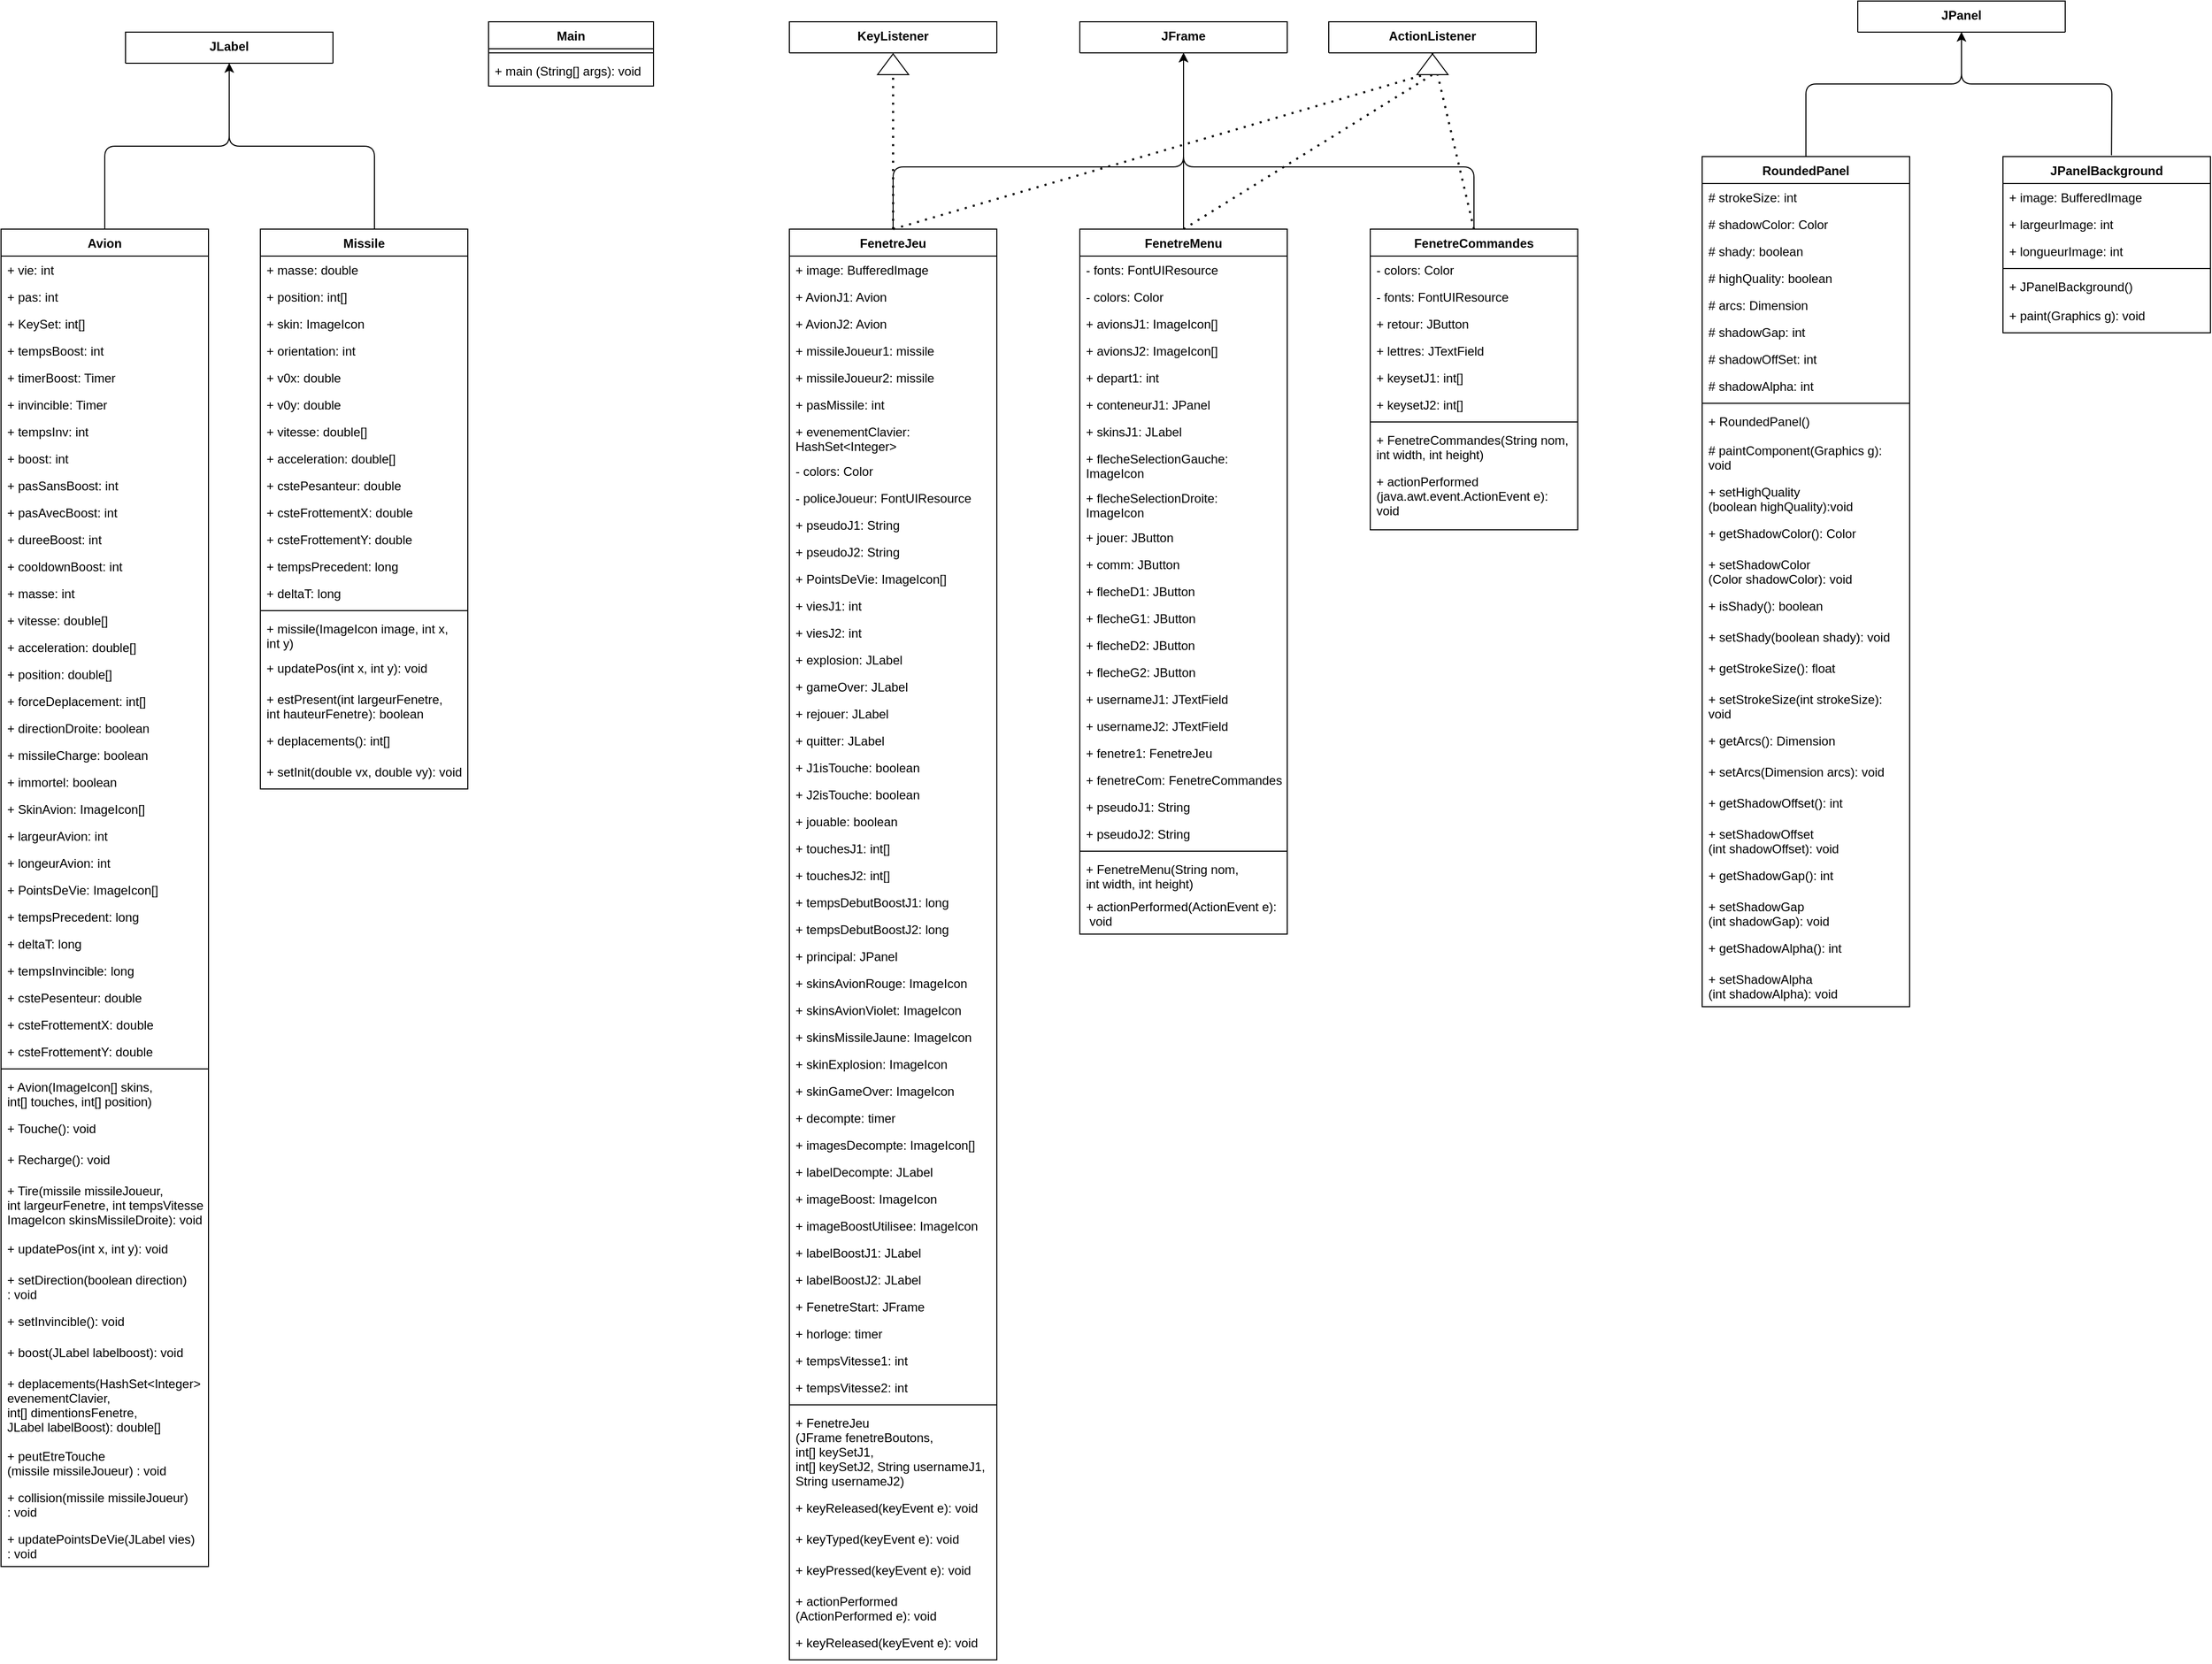 <mxfile version="13.9.9" type="device"><diagram id="C5RBs43oDa-KdzZeNtuy" name="Page-1"><mxGraphModel dx="1422" dy="822" grid="1" gridSize="10" guides="1" tooltips="1" connect="1" arrows="1" fold="1" page="1" pageScale="1" pageWidth="827" pageHeight="1169" math="0" shadow="0"><root><mxCell id="WIyWlLk6GJQsqaUBKTNV-0"/><mxCell id="WIyWlLk6GJQsqaUBKTNV-1" parent="WIyWlLk6GJQsqaUBKTNV-0"/><mxCell id="HtsscthCSMsxXVmN83j4-0" value="FenetreCommandes" style="swimlane;fontStyle=1;align=center;verticalAlign=top;childLayout=stackLayout;horizontal=1;startSize=26;horizontalStack=0;resizeParent=1;resizeParentMax=0;resizeLast=0;collapsible=1;marginBottom=0;" parent="WIyWlLk6GJQsqaUBKTNV-1" vertex="1"><mxGeometry x="1410" y="260" width="200" height="290" as="geometry"><mxRectangle x="140" y="100" width="70" height="26" as="alternateBounds"/></mxGeometry></mxCell><mxCell id="HtsscthCSMsxXVmN83j4-1" value="- colors: Color" style="text;strokeColor=none;fillColor=none;align=left;verticalAlign=top;spacingLeft=4;spacingRight=4;overflow=hidden;rotatable=0;points=[[0,0.5],[1,0.5]];portConstraint=eastwest;" parent="HtsscthCSMsxXVmN83j4-0" vertex="1"><mxGeometry y="26" width="200" height="26" as="geometry"/></mxCell><mxCell id="HtsscthCSMsxXVmN83j4-4" value="- fonts: FontUIResource" style="text;strokeColor=none;fillColor=none;align=left;verticalAlign=top;spacingLeft=4;spacingRight=4;overflow=hidden;rotatable=0;points=[[0,0.5],[1,0.5]];portConstraint=eastwest;" parent="HtsscthCSMsxXVmN83j4-0" vertex="1"><mxGeometry y="52" width="200" height="26" as="geometry"/></mxCell><mxCell id="HtsscthCSMsxXVmN83j4-5" value="+ retour: JButton" style="text;strokeColor=none;fillColor=none;align=left;verticalAlign=top;spacingLeft=4;spacingRight=4;overflow=hidden;rotatable=0;points=[[0,0.5],[1,0.5]];portConstraint=eastwest;" parent="HtsscthCSMsxXVmN83j4-0" vertex="1"><mxGeometry y="78" width="200" height="26" as="geometry"/></mxCell><mxCell id="HtsscthCSMsxXVmN83j4-6" value="+ lettres: JTextField" style="text;strokeColor=none;fillColor=none;align=left;verticalAlign=top;spacingLeft=4;spacingRight=4;overflow=hidden;rotatable=0;points=[[0,0.5],[1,0.5]];portConstraint=eastwest;" parent="HtsscthCSMsxXVmN83j4-0" vertex="1"><mxGeometry y="104" width="200" height="26" as="geometry"/></mxCell><mxCell id="HtsscthCSMsxXVmN83j4-7" value="+ keysetJ1: int[]" style="text;strokeColor=none;fillColor=none;align=left;verticalAlign=top;spacingLeft=4;spacingRight=4;overflow=hidden;rotatable=0;points=[[0,0.5],[1,0.5]];portConstraint=eastwest;" parent="HtsscthCSMsxXVmN83j4-0" vertex="1"><mxGeometry y="130" width="200" height="26" as="geometry"/></mxCell><mxCell id="5NdvWPqAEidEcM6MbmGQ-50" value="+ keysetJ2: int[]" style="text;strokeColor=none;fillColor=none;align=left;verticalAlign=top;spacingLeft=4;spacingRight=4;overflow=hidden;rotatable=0;points=[[0,0.5],[1,0.5]];portConstraint=eastwest;" parent="HtsscthCSMsxXVmN83j4-0" vertex="1"><mxGeometry y="156" width="200" height="26" as="geometry"/></mxCell><mxCell id="HtsscthCSMsxXVmN83j4-2" value="" style="line;strokeWidth=1;fillColor=none;align=left;verticalAlign=middle;spacingTop=-1;spacingLeft=3;spacingRight=3;rotatable=0;labelPosition=right;points=[];portConstraint=eastwest;" parent="HtsscthCSMsxXVmN83j4-0" vertex="1"><mxGeometry y="182" width="200" height="8" as="geometry"/></mxCell><mxCell id="HtsscthCSMsxXVmN83j4-3" value="+ FenetreCommandes(String nom,&#10;int width, int height)" style="text;strokeColor=none;fillColor=none;align=left;verticalAlign=top;spacingLeft=4;spacingRight=4;overflow=hidden;rotatable=0;points=[[0,0.5],[1,0.5]];portConstraint=eastwest;" parent="HtsscthCSMsxXVmN83j4-0" vertex="1"><mxGeometry y="190" width="200" height="40" as="geometry"/></mxCell><mxCell id="HtsscthCSMsxXVmN83j4-35" value="+ actionPerformed&#10;(java.awt.event.ActionEvent e):&#10;void" style="text;strokeColor=none;fillColor=none;align=left;verticalAlign=top;spacingLeft=4;spacingRight=4;overflow=hidden;rotatable=0;points=[[0,0.5],[1,0.5]];portConstraint=eastwest;" parent="HtsscthCSMsxXVmN83j4-0" vertex="1"><mxGeometry y="230" width="200" height="60" as="geometry"/></mxCell><mxCell id="5NdvWPqAEidEcM6MbmGQ-5" value="Avion" style="swimlane;fontStyle=1;align=center;verticalAlign=top;childLayout=stackLayout;horizontal=1;startSize=26;horizontalStack=0;resizeParent=1;resizeParentMax=0;resizeLast=0;collapsible=1;marginBottom=0;" parent="WIyWlLk6GJQsqaUBKTNV-1" vertex="1"><mxGeometry x="90" y="260" width="200" height="1290" as="geometry"><mxRectangle x="100" y="30" width="70" height="26" as="alternateBounds"/></mxGeometry></mxCell><mxCell id="5NdvWPqAEidEcM6MbmGQ-6" value="+ vie: int" style="text;strokeColor=none;fillColor=none;align=left;verticalAlign=top;spacingLeft=4;spacingRight=4;overflow=hidden;rotatable=0;points=[[0,0.5],[1,0.5]];portConstraint=eastwest;" parent="5NdvWPqAEidEcM6MbmGQ-5" vertex="1"><mxGeometry y="26" width="200" height="26" as="geometry"/></mxCell><mxCell id="5NdvWPqAEidEcM6MbmGQ-7" value="+ pas: int" style="text;strokeColor=none;fillColor=none;align=left;verticalAlign=top;spacingLeft=4;spacingRight=4;overflow=hidden;rotatable=0;points=[[0,0.5],[1,0.5]];portConstraint=eastwest;" parent="5NdvWPqAEidEcM6MbmGQ-5" vertex="1"><mxGeometry y="52" width="200" height="26" as="geometry"/></mxCell><mxCell id="5NdvWPqAEidEcM6MbmGQ-8" value="+ KeySet: int[]" style="text;strokeColor=none;fillColor=none;align=left;verticalAlign=top;spacingLeft=4;spacingRight=4;overflow=hidden;rotatable=0;points=[[0,0.5],[1,0.5]];portConstraint=eastwest;" parent="5NdvWPqAEidEcM6MbmGQ-5" vertex="1"><mxGeometry y="78" width="200" height="26" as="geometry"/></mxCell><mxCell id="5NdvWPqAEidEcM6MbmGQ-9" value="+ tempsBoost: int" style="text;strokeColor=none;fillColor=none;align=left;verticalAlign=top;spacingLeft=4;spacingRight=4;overflow=hidden;rotatable=0;points=[[0,0.5],[1,0.5]];portConstraint=eastwest;" parent="5NdvWPqAEidEcM6MbmGQ-5" vertex="1"><mxGeometry y="104" width="200" height="26" as="geometry"/></mxCell><mxCell id="5NdvWPqAEidEcM6MbmGQ-10" value="+ timerBoost: Timer" style="text;strokeColor=none;fillColor=none;align=left;verticalAlign=top;spacingLeft=4;spacingRight=4;overflow=hidden;rotatable=0;points=[[0,0.5],[1,0.5]];portConstraint=eastwest;" parent="5NdvWPqAEidEcM6MbmGQ-5" vertex="1"><mxGeometry y="130" width="200" height="26" as="geometry"/></mxCell><mxCell id="5NdvWPqAEidEcM6MbmGQ-11" value="+ invincible: Timer" style="text;strokeColor=none;fillColor=none;align=left;verticalAlign=top;spacingLeft=4;spacingRight=4;overflow=hidden;rotatable=0;points=[[0,0.5],[1,0.5]];portConstraint=eastwest;" parent="5NdvWPqAEidEcM6MbmGQ-5" vertex="1"><mxGeometry y="156" width="200" height="26" as="geometry"/></mxCell><mxCell id="5NdvWPqAEidEcM6MbmGQ-12" value="+ tempsInv: int" style="text;strokeColor=none;fillColor=none;align=left;verticalAlign=top;spacingLeft=4;spacingRight=4;overflow=hidden;rotatable=0;points=[[0,0.5],[1,0.5]];portConstraint=eastwest;" parent="5NdvWPqAEidEcM6MbmGQ-5" vertex="1"><mxGeometry y="182" width="200" height="26" as="geometry"/></mxCell><mxCell id="5NdvWPqAEidEcM6MbmGQ-13" value="+ boost: int" style="text;strokeColor=none;fillColor=none;align=left;verticalAlign=top;spacingLeft=4;spacingRight=4;overflow=hidden;rotatable=0;points=[[0,0.5],[1,0.5]];portConstraint=eastwest;" parent="5NdvWPqAEidEcM6MbmGQ-5" vertex="1"><mxGeometry y="208" width="200" height="26" as="geometry"/></mxCell><mxCell id="5NdvWPqAEidEcM6MbmGQ-14" value="+ pasSansBoost: int" style="text;strokeColor=none;fillColor=none;align=left;verticalAlign=top;spacingLeft=4;spacingRight=4;overflow=hidden;rotatable=0;points=[[0,0.5],[1,0.5]];portConstraint=eastwest;" parent="5NdvWPqAEidEcM6MbmGQ-5" vertex="1"><mxGeometry y="234" width="200" height="26" as="geometry"/></mxCell><mxCell id="5NdvWPqAEidEcM6MbmGQ-15" value="+ pasAvecBoost: int" style="text;strokeColor=none;fillColor=none;align=left;verticalAlign=top;spacingLeft=4;spacingRight=4;overflow=hidden;rotatable=0;points=[[0,0.5],[1,0.5]];portConstraint=eastwest;" parent="5NdvWPqAEidEcM6MbmGQ-5" vertex="1"><mxGeometry y="260" width="200" height="26" as="geometry"/></mxCell><mxCell id="5NdvWPqAEidEcM6MbmGQ-16" value="+ dureeBoost: int" style="text;strokeColor=none;fillColor=none;align=left;verticalAlign=top;spacingLeft=4;spacingRight=4;overflow=hidden;rotatable=0;points=[[0,0.5],[1,0.5]];portConstraint=eastwest;" parent="5NdvWPqAEidEcM6MbmGQ-5" vertex="1"><mxGeometry y="286" width="200" height="26" as="geometry"/></mxCell><mxCell id="5NdvWPqAEidEcM6MbmGQ-17" value="+ cooldownBoost: int" style="text;strokeColor=none;fillColor=none;align=left;verticalAlign=top;spacingLeft=4;spacingRight=4;overflow=hidden;rotatable=0;points=[[0,0.5],[1,0.5]];portConstraint=eastwest;" parent="5NdvWPqAEidEcM6MbmGQ-5" vertex="1"><mxGeometry y="312" width="200" height="26" as="geometry"/></mxCell><mxCell id="5NdvWPqAEidEcM6MbmGQ-18" value="+ masse: int" style="text;strokeColor=none;fillColor=none;align=left;verticalAlign=top;spacingLeft=4;spacingRight=4;overflow=hidden;rotatable=0;points=[[0,0.5],[1,0.5]];portConstraint=eastwest;" parent="5NdvWPqAEidEcM6MbmGQ-5" vertex="1"><mxGeometry y="338" width="200" height="26" as="geometry"/></mxCell><mxCell id="5NdvWPqAEidEcM6MbmGQ-19" value="+ vitesse: double[]" style="text;strokeColor=none;fillColor=none;align=left;verticalAlign=top;spacingLeft=4;spacingRight=4;overflow=hidden;rotatable=0;points=[[0,0.5],[1,0.5]];portConstraint=eastwest;" parent="5NdvWPqAEidEcM6MbmGQ-5" vertex="1"><mxGeometry y="364" width="200" height="26" as="geometry"/></mxCell><mxCell id="5NdvWPqAEidEcM6MbmGQ-20" value="+ acceleration: double[]" style="text;strokeColor=none;fillColor=none;align=left;verticalAlign=top;spacingLeft=4;spacingRight=4;overflow=hidden;rotatable=0;points=[[0,0.5],[1,0.5]];portConstraint=eastwest;" parent="5NdvWPqAEidEcM6MbmGQ-5" vertex="1"><mxGeometry y="390" width="200" height="26" as="geometry"/></mxCell><mxCell id="5NdvWPqAEidEcM6MbmGQ-21" value="+ position: double[]" style="text;strokeColor=none;fillColor=none;align=left;verticalAlign=top;spacingLeft=4;spacingRight=4;overflow=hidden;rotatable=0;points=[[0,0.5],[1,0.5]];portConstraint=eastwest;" parent="5NdvWPqAEidEcM6MbmGQ-5" vertex="1"><mxGeometry y="416" width="200" height="26" as="geometry"/></mxCell><mxCell id="5NdvWPqAEidEcM6MbmGQ-22" value="+ forceDeplacement: int[]" style="text;strokeColor=none;fillColor=none;align=left;verticalAlign=top;spacingLeft=4;spacingRight=4;overflow=hidden;rotatable=0;points=[[0,0.5],[1,0.5]];portConstraint=eastwest;" parent="5NdvWPqAEidEcM6MbmGQ-5" vertex="1"><mxGeometry y="442" width="200" height="26" as="geometry"/></mxCell><mxCell id="5NdvWPqAEidEcM6MbmGQ-23" value="+ directionDroite: boolean" style="text;strokeColor=none;fillColor=none;align=left;verticalAlign=top;spacingLeft=4;spacingRight=4;overflow=hidden;rotatable=0;points=[[0,0.5],[1,0.5]];portConstraint=eastwest;" parent="5NdvWPqAEidEcM6MbmGQ-5" vertex="1"><mxGeometry y="468" width="200" height="26" as="geometry"/></mxCell><mxCell id="5NdvWPqAEidEcM6MbmGQ-24" value="+ missileCharge: boolean" style="text;strokeColor=none;fillColor=none;align=left;verticalAlign=top;spacingLeft=4;spacingRight=4;overflow=hidden;rotatable=0;points=[[0,0.5],[1,0.5]];portConstraint=eastwest;" parent="5NdvWPqAEidEcM6MbmGQ-5" vertex="1"><mxGeometry y="494" width="200" height="26" as="geometry"/></mxCell><mxCell id="5NdvWPqAEidEcM6MbmGQ-25" value="+ immortel: boolean" style="text;strokeColor=none;fillColor=none;align=left;verticalAlign=top;spacingLeft=4;spacingRight=4;overflow=hidden;rotatable=0;points=[[0,0.5],[1,0.5]];portConstraint=eastwest;" parent="5NdvWPqAEidEcM6MbmGQ-5" vertex="1"><mxGeometry y="520" width="200" height="26" as="geometry"/></mxCell><mxCell id="5NdvWPqAEidEcM6MbmGQ-26" value="+ SkinAvion: ImageIcon[]" style="text;strokeColor=none;fillColor=none;align=left;verticalAlign=top;spacingLeft=4;spacingRight=4;overflow=hidden;rotatable=0;points=[[0,0.5],[1,0.5]];portConstraint=eastwest;" parent="5NdvWPqAEidEcM6MbmGQ-5" vertex="1"><mxGeometry y="546" width="200" height="26" as="geometry"/></mxCell><mxCell id="5NdvWPqAEidEcM6MbmGQ-27" value="+ largeurAvion: int" style="text;strokeColor=none;fillColor=none;align=left;verticalAlign=top;spacingLeft=4;spacingRight=4;overflow=hidden;rotatable=0;points=[[0,0.5],[1,0.5]];portConstraint=eastwest;" parent="5NdvWPqAEidEcM6MbmGQ-5" vertex="1"><mxGeometry y="572" width="200" height="26" as="geometry"/></mxCell><mxCell id="5NdvWPqAEidEcM6MbmGQ-28" value="+ longeurAvion: int" style="text;strokeColor=none;fillColor=none;align=left;verticalAlign=top;spacingLeft=4;spacingRight=4;overflow=hidden;rotatable=0;points=[[0,0.5],[1,0.5]];portConstraint=eastwest;" parent="5NdvWPqAEidEcM6MbmGQ-5" vertex="1"><mxGeometry y="598" width="200" height="26" as="geometry"/></mxCell><mxCell id="5NdvWPqAEidEcM6MbmGQ-29" value="+ PointsDeVie: ImageIcon[]" style="text;strokeColor=none;fillColor=none;align=left;verticalAlign=top;spacingLeft=4;spacingRight=4;overflow=hidden;rotatable=0;points=[[0,0.5],[1,0.5]];portConstraint=eastwest;" parent="5NdvWPqAEidEcM6MbmGQ-5" vertex="1"><mxGeometry y="624" width="200" height="26" as="geometry"/></mxCell><mxCell id="5NdvWPqAEidEcM6MbmGQ-30" value="+ tempsPrecedent: long" style="text;strokeColor=none;fillColor=none;align=left;verticalAlign=top;spacingLeft=4;spacingRight=4;overflow=hidden;rotatable=0;points=[[0,0.5],[1,0.5]];portConstraint=eastwest;" parent="5NdvWPqAEidEcM6MbmGQ-5" vertex="1"><mxGeometry y="650" width="200" height="26" as="geometry"/></mxCell><mxCell id="5NdvWPqAEidEcM6MbmGQ-31" value="+ deltaT: long" style="text;strokeColor=none;fillColor=none;align=left;verticalAlign=top;spacingLeft=4;spacingRight=4;overflow=hidden;rotatable=0;points=[[0,0.5],[1,0.5]];portConstraint=eastwest;" parent="5NdvWPqAEidEcM6MbmGQ-5" vertex="1"><mxGeometry y="676" width="200" height="26" as="geometry"/></mxCell><mxCell id="5NdvWPqAEidEcM6MbmGQ-32" value="+ tempsInvincible: long" style="text;strokeColor=none;fillColor=none;align=left;verticalAlign=top;spacingLeft=4;spacingRight=4;overflow=hidden;rotatable=0;points=[[0,0.5],[1,0.5]];portConstraint=eastwest;" parent="5NdvWPqAEidEcM6MbmGQ-5" vertex="1"><mxGeometry y="702" width="200" height="26" as="geometry"/></mxCell><mxCell id="5NdvWPqAEidEcM6MbmGQ-33" value="+ cstePesenteur: double" style="text;strokeColor=none;fillColor=none;align=left;verticalAlign=top;spacingLeft=4;spacingRight=4;overflow=hidden;rotatable=0;points=[[0,0.5],[1,0.5]];portConstraint=eastwest;" parent="5NdvWPqAEidEcM6MbmGQ-5" vertex="1"><mxGeometry y="728" width="200" height="26" as="geometry"/></mxCell><mxCell id="5NdvWPqAEidEcM6MbmGQ-34" value="+ csteFrottementX: double" style="text;strokeColor=none;fillColor=none;align=left;verticalAlign=top;spacingLeft=4;spacingRight=4;overflow=hidden;rotatable=0;points=[[0,0.5],[1,0.5]];portConstraint=eastwest;" parent="5NdvWPqAEidEcM6MbmGQ-5" vertex="1"><mxGeometry y="754" width="200" height="26" as="geometry"/></mxCell><mxCell id="5NdvWPqAEidEcM6MbmGQ-35" value="+ csteFrottementY: double" style="text;strokeColor=none;fillColor=none;align=left;verticalAlign=top;spacingLeft=4;spacingRight=4;overflow=hidden;rotatable=0;points=[[0,0.5],[1,0.5]];portConstraint=eastwest;" parent="5NdvWPqAEidEcM6MbmGQ-5" vertex="1"><mxGeometry y="780" width="200" height="26" as="geometry"/></mxCell><mxCell id="5NdvWPqAEidEcM6MbmGQ-36" value="" style="line;strokeWidth=1;fillColor=none;align=left;verticalAlign=middle;spacingTop=-1;spacingLeft=3;spacingRight=3;rotatable=0;labelPosition=right;points=[];portConstraint=eastwest;" parent="5NdvWPqAEidEcM6MbmGQ-5" vertex="1"><mxGeometry y="806" width="200" height="8" as="geometry"/></mxCell><mxCell id="5NdvWPqAEidEcM6MbmGQ-37" value="+ Avion(ImageIcon[] skins, &#10;int[] touches, int[] position)" style="text;strokeColor=none;fillColor=none;align=left;verticalAlign=top;spacingLeft=4;spacingRight=4;overflow=hidden;rotatable=0;points=[[0,0.5],[1,0.5]];portConstraint=eastwest;" parent="5NdvWPqAEidEcM6MbmGQ-5" vertex="1"><mxGeometry y="814" width="200" height="40" as="geometry"/></mxCell><mxCell id="5NdvWPqAEidEcM6MbmGQ-38" value="+ Touche(): void" style="text;strokeColor=none;fillColor=none;align=left;verticalAlign=top;spacingLeft=4;spacingRight=4;overflow=hidden;rotatable=0;points=[[0,0.5],[1,0.5]];portConstraint=eastwest;" parent="5NdvWPqAEidEcM6MbmGQ-5" vertex="1"><mxGeometry y="854" width="200" height="30" as="geometry"/></mxCell><mxCell id="5NdvWPqAEidEcM6MbmGQ-39" value="+ Recharge(): void" style="text;strokeColor=none;fillColor=none;align=left;verticalAlign=top;spacingLeft=4;spacingRight=4;overflow=hidden;rotatable=0;points=[[0,0.5],[1,0.5]];portConstraint=eastwest;" parent="5NdvWPqAEidEcM6MbmGQ-5" vertex="1"><mxGeometry y="884" width="200" height="30" as="geometry"/></mxCell><mxCell id="5NdvWPqAEidEcM6MbmGQ-40" value="+ Tire(missile missileJoueur,&#10;int largeurFenetre, int tempsVitesse,&#10;ImageIcon skinsMissileDroite): void" style="text;strokeColor=none;fillColor=none;align=left;verticalAlign=top;spacingLeft=4;spacingRight=4;overflow=hidden;rotatable=0;points=[[0,0.5],[1,0.5]];portConstraint=eastwest;" parent="5NdvWPqAEidEcM6MbmGQ-5" vertex="1"><mxGeometry y="914" width="200" height="56" as="geometry"/></mxCell><mxCell id="5NdvWPqAEidEcM6MbmGQ-41" value="+ updatePos(int x, int y): void" style="text;strokeColor=none;fillColor=none;align=left;verticalAlign=top;spacingLeft=4;spacingRight=4;overflow=hidden;rotatable=0;points=[[0,0.5],[1,0.5]];portConstraint=eastwest;" parent="5NdvWPqAEidEcM6MbmGQ-5" vertex="1"><mxGeometry y="970" width="200" height="30" as="geometry"/></mxCell><mxCell id="5NdvWPqAEidEcM6MbmGQ-42" value="+ setDirection(boolean direction)&#10;: void" style="text;strokeColor=none;fillColor=none;align=left;verticalAlign=top;spacingLeft=4;spacingRight=4;overflow=hidden;rotatable=0;points=[[0,0.5],[1,0.5]];portConstraint=eastwest;" parent="5NdvWPqAEidEcM6MbmGQ-5" vertex="1"><mxGeometry y="1000" width="200" height="40" as="geometry"/></mxCell><mxCell id="5NdvWPqAEidEcM6MbmGQ-43" value="+ setInvincible(): void" style="text;strokeColor=none;fillColor=none;align=left;verticalAlign=top;spacingLeft=4;spacingRight=4;overflow=hidden;rotatable=0;points=[[0,0.5],[1,0.5]];portConstraint=eastwest;" parent="5NdvWPqAEidEcM6MbmGQ-5" vertex="1"><mxGeometry y="1040" width="200" height="30" as="geometry"/></mxCell><mxCell id="5NdvWPqAEidEcM6MbmGQ-44" value="+ boost(JLabel labelboost): void" style="text;strokeColor=none;fillColor=none;align=left;verticalAlign=top;spacingLeft=4;spacingRight=4;overflow=hidden;rotatable=0;points=[[0,0.5],[1,0.5]];portConstraint=eastwest;" parent="5NdvWPqAEidEcM6MbmGQ-5" vertex="1"><mxGeometry y="1070" width="200" height="30" as="geometry"/></mxCell><mxCell id="5NdvWPqAEidEcM6MbmGQ-45" value="+ deplacements(HashSet&lt;Integer&gt;&#10;evenementClavier, &#10;int[] dimentionsFenetre,&#10;JLabel labelBoost): double[]" style="text;strokeColor=none;fillColor=none;align=left;verticalAlign=top;spacingLeft=4;spacingRight=4;overflow=hidden;rotatable=0;points=[[0,0.5],[1,0.5]];portConstraint=eastwest;" parent="5NdvWPqAEidEcM6MbmGQ-5" vertex="1"><mxGeometry y="1100" width="200" height="70" as="geometry"/></mxCell><mxCell id="5NdvWPqAEidEcM6MbmGQ-46" value="+ peutEtreTouche&#10;(missile missileJoueur) : void" style="text;strokeColor=none;fillColor=none;align=left;verticalAlign=top;spacingLeft=4;spacingRight=4;overflow=hidden;rotatable=0;points=[[0,0.5],[1,0.5]];portConstraint=eastwest;" parent="5NdvWPqAEidEcM6MbmGQ-5" vertex="1"><mxGeometry y="1170" width="200" height="40" as="geometry"/></mxCell><mxCell id="5NdvWPqAEidEcM6MbmGQ-47" value="+ collision(missile missileJoueur) &#10;: void" style="text;strokeColor=none;fillColor=none;align=left;verticalAlign=top;spacingLeft=4;spacingRight=4;overflow=hidden;rotatable=0;points=[[0,0.5],[1,0.5]];portConstraint=eastwest;" parent="5NdvWPqAEidEcM6MbmGQ-5" vertex="1"><mxGeometry y="1210" width="200" height="40" as="geometry"/></mxCell><mxCell id="5NdvWPqAEidEcM6MbmGQ-48" value="+ updatePointsDeVie(JLabel vies) &#10;: void" style="text;strokeColor=none;fillColor=none;align=left;verticalAlign=top;spacingLeft=4;spacingRight=4;overflow=hidden;rotatable=0;points=[[0,0.5],[1,0.5]];portConstraint=eastwest;" parent="5NdvWPqAEidEcM6MbmGQ-5" vertex="1"><mxGeometry y="1250" width="200" height="40" as="geometry"/></mxCell><mxCell id="5NdvWPqAEidEcM6MbmGQ-51" value="FenetreJeu" style="swimlane;fontStyle=1;align=center;verticalAlign=top;childLayout=stackLayout;horizontal=1;startSize=26;horizontalStack=0;resizeParent=1;resizeParentMax=0;resizeLast=0;collapsible=1;marginBottom=0;" parent="WIyWlLk6GJQsqaUBKTNV-1" vertex="1"><mxGeometry x="850" y="260" width="200" height="1380" as="geometry"><mxRectangle x="140" y="100" width="70" height="26" as="alternateBounds"/></mxGeometry></mxCell><mxCell id="5NdvWPqAEidEcM6MbmGQ-52" value="+ image: BufferedImage" style="text;strokeColor=none;fillColor=none;align=left;verticalAlign=top;spacingLeft=4;spacingRight=4;overflow=hidden;rotatable=0;points=[[0,0.5],[1,0.5]];portConstraint=eastwest;" parent="5NdvWPqAEidEcM6MbmGQ-51" vertex="1"><mxGeometry y="26" width="200" height="26" as="geometry"/></mxCell><mxCell id="5NdvWPqAEidEcM6MbmGQ-53" value="+ AvionJ1: Avion" style="text;strokeColor=none;fillColor=none;align=left;verticalAlign=top;spacingLeft=4;spacingRight=4;overflow=hidden;rotatable=0;points=[[0,0.5],[1,0.5]];portConstraint=eastwest;" parent="5NdvWPqAEidEcM6MbmGQ-51" vertex="1"><mxGeometry y="52" width="200" height="26" as="geometry"/></mxCell><mxCell id="5NdvWPqAEidEcM6MbmGQ-61" value="+ AvionJ2: Avion" style="text;strokeColor=none;fillColor=none;align=left;verticalAlign=top;spacingLeft=4;spacingRight=4;overflow=hidden;rotatable=0;points=[[0,0.5],[1,0.5]];portConstraint=eastwest;" parent="5NdvWPqAEidEcM6MbmGQ-51" vertex="1"><mxGeometry y="78" width="200" height="26" as="geometry"/></mxCell><mxCell id="5NdvWPqAEidEcM6MbmGQ-54" value="+ missileJoueur1: missile" style="text;strokeColor=none;fillColor=none;align=left;verticalAlign=top;spacingLeft=4;spacingRight=4;overflow=hidden;rotatable=0;points=[[0,0.5],[1,0.5]];portConstraint=eastwest;" parent="5NdvWPqAEidEcM6MbmGQ-51" vertex="1"><mxGeometry y="104" width="200" height="26" as="geometry"/></mxCell><mxCell id="5NdvWPqAEidEcM6MbmGQ-62" value="+ missileJoueur2: missile" style="text;strokeColor=none;fillColor=none;align=left;verticalAlign=top;spacingLeft=4;spacingRight=4;overflow=hidden;rotatable=0;points=[[0,0.5],[1,0.5]];portConstraint=eastwest;" parent="5NdvWPqAEidEcM6MbmGQ-51" vertex="1"><mxGeometry y="130" width="200" height="26" as="geometry"/></mxCell><mxCell id="5NdvWPqAEidEcM6MbmGQ-55" value="+ pasMissile: int" style="text;strokeColor=none;fillColor=none;align=left;verticalAlign=top;spacingLeft=4;spacingRight=4;overflow=hidden;rotatable=0;points=[[0,0.5],[1,0.5]];portConstraint=eastwest;" parent="5NdvWPqAEidEcM6MbmGQ-51" vertex="1"><mxGeometry y="156" width="200" height="26" as="geometry"/></mxCell><mxCell id="5NdvWPqAEidEcM6MbmGQ-56" value="+ evenementClavier:&#10;HashSet&lt;Integer&gt;" style="text;strokeColor=none;fillColor=none;align=left;verticalAlign=top;spacingLeft=4;spacingRight=4;overflow=hidden;rotatable=0;points=[[0,0.5],[1,0.5]];portConstraint=eastwest;" parent="5NdvWPqAEidEcM6MbmGQ-51" vertex="1"><mxGeometry y="182" width="200" height="38" as="geometry"/></mxCell><mxCell id="5NdvWPqAEidEcM6MbmGQ-64" value="- colors: Color" style="text;strokeColor=none;fillColor=none;align=left;verticalAlign=top;spacingLeft=4;spacingRight=4;overflow=hidden;rotatable=0;points=[[0,0.5],[1,0.5]];portConstraint=eastwest;" parent="5NdvWPqAEidEcM6MbmGQ-51" vertex="1"><mxGeometry y="220" width="200" height="26" as="geometry"/></mxCell><mxCell id="5NdvWPqAEidEcM6MbmGQ-63" value="- policeJoueur: FontUIResource" style="text;strokeColor=none;fillColor=none;align=left;verticalAlign=top;spacingLeft=4;spacingRight=4;overflow=hidden;rotatable=0;points=[[0,0.5],[1,0.5]];portConstraint=eastwest;" parent="5NdvWPqAEidEcM6MbmGQ-51" vertex="1"><mxGeometry y="246" width="200" height="26" as="geometry"/></mxCell><mxCell id="5NdvWPqAEidEcM6MbmGQ-57" value="+ pseudoJ1: String" style="text;strokeColor=none;fillColor=none;align=left;verticalAlign=top;spacingLeft=4;spacingRight=4;overflow=hidden;rotatable=0;points=[[0,0.5],[1,0.5]];portConstraint=eastwest;" parent="5NdvWPqAEidEcM6MbmGQ-51" vertex="1"><mxGeometry y="272" width="200" height="26" as="geometry"/></mxCell><mxCell id="5NdvWPqAEidEcM6MbmGQ-65" value="+ pseudoJ2: String" style="text;strokeColor=none;fillColor=none;align=left;verticalAlign=top;spacingLeft=4;spacingRight=4;overflow=hidden;rotatable=0;points=[[0,0.5],[1,0.5]];portConstraint=eastwest;" parent="5NdvWPqAEidEcM6MbmGQ-51" vertex="1"><mxGeometry y="298" width="200" height="26" as="geometry"/></mxCell><mxCell id="5NdvWPqAEidEcM6MbmGQ-66" value="+ PointsDeVie: ImageIcon[]" style="text;strokeColor=none;fillColor=none;align=left;verticalAlign=top;spacingLeft=4;spacingRight=4;overflow=hidden;rotatable=0;points=[[0,0.5],[1,0.5]];portConstraint=eastwest;" parent="5NdvWPqAEidEcM6MbmGQ-51" vertex="1"><mxGeometry y="324" width="200" height="26" as="geometry"/></mxCell><mxCell id="5NdvWPqAEidEcM6MbmGQ-67" value="+ viesJ1: int" style="text;strokeColor=none;fillColor=none;align=left;verticalAlign=top;spacingLeft=4;spacingRight=4;overflow=hidden;rotatable=0;points=[[0,0.5],[1,0.5]];portConstraint=eastwest;" parent="5NdvWPqAEidEcM6MbmGQ-51" vertex="1"><mxGeometry y="350" width="200" height="26" as="geometry"/></mxCell><mxCell id="5NdvWPqAEidEcM6MbmGQ-68" value="+ viesJ2: int" style="text;strokeColor=none;fillColor=none;align=left;verticalAlign=top;spacingLeft=4;spacingRight=4;overflow=hidden;rotatable=0;points=[[0,0.5],[1,0.5]];portConstraint=eastwest;" parent="5NdvWPqAEidEcM6MbmGQ-51" vertex="1"><mxGeometry y="376" width="200" height="26" as="geometry"/></mxCell><mxCell id="5NdvWPqAEidEcM6MbmGQ-69" value="+ explosion: JLabel" style="text;strokeColor=none;fillColor=none;align=left;verticalAlign=top;spacingLeft=4;spacingRight=4;overflow=hidden;rotatable=0;points=[[0,0.5],[1,0.5]];portConstraint=eastwest;" parent="5NdvWPqAEidEcM6MbmGQ-51" vertex="1"><mxGeometry y="402" width="200" height="26" as="geometry"/></mxCell><mxCell id="5NdvWPqAEidEcM6MbmGQ-70" value="+ gameOver: JLabel" style="text;strokeColor=none;fillColor=none;align=left;verticalAlign=top;spacingLeft=4;spacingRight=4;overflow=hidden;rotatable=0;points=[[0,0.5],[1,0.5]];portConstraint=eastwest;" parent="5NdvWPqAEidEcM6MbmGQ-51" vertex="1"><mxGeometry y="428" width="200" height="26" as="geometry"/></mxCell><mxCell id="5NdvWPqAEidEcM6MbmGQ-71" value="+ rejouer: JLabel" style="text;strokeColor=none;fillColor=none;align=left;verticalAlign=top;spacingLeft=4;spacingRight=4;overflow=hidden;rotatable=0;points=[[0,0.5],[1,0.5]];portConstraint=eastwest;" parent="5NdvWPqAEidEcM6MbmGQ-51" vertex="1"><mxGeometry y="454" width="200" height="26" as="geometry"/></mxCell><mxCell id="5NdvWPqAEidEcM6MbmGQ-72" value="+ quitter: JLabel" style="text;strokeColor=none;fillColor=none;align=left;verticalAlign=top;spacingLeft=4;spacingRight=4;overflow=hidden;rotatable=0;points=[[0,0.5],[1,0.5]];portConstraint=eastwest;" parent="5NdvWPqAEidEcM6MbmGQ-51" vertex="1"><mxGeometry y="480" width="200" height="26" as="geometry"/></mxCell><mxCell id="5NdvWPqAEidEcM6MbmGQ-73" value="+ J1isTouche: boolean" style="text;strokeColor=none;fillColor=none;align=left;verticalAlign=top;spacingLeft=4;spacingRight=4;overflow=hidden;rotatable=0;points=[[0,0.5],[1,0.5]];portConstraint=eastwest;" parent="5NdvWPqAEidEcM6MbmGQ-51" vertex="1"><mxGeometry y="506" width="200" height="26" as="geometry"/></mxCell><mxCell id="5NdvWPqAEidEcM6MbmGQ-74" value="+ J2isTouche: boolean" style="text;strokeColor=none;fillColor=none;align=left;verticalAlign=top;spacingLeft=4;spacingRight=4;overflow=hidden;rotatable=0;points=[[0,0.5],[1,0.5]];portConstraint=eastwest;" parent="5NdvWPqAEidEcM6MbmGQ-51" vertex="1"><mxGeometry y="532" width="200" height="26" as="geometry"/></mxCell><mxCell id="5NdvWPqAEidEcM6MbmGQ-75" value="+ jouable: boolean" style="text;strokeColor=none;fillColor=none;align=left;verticalAlign=top;spacingLeft=4;spacingRight=4;overflow=hidden;rotatable=0;points=[[0,0.5],[1,0.5]];portConstraint=eastwest;" parent="5NdvWPqAEidEcM6MbmGQ-51" vertex="1"><mxGeometry y="558" width="200" height="26" as="geometry"/></mxCell><mxCell id="5NdvWPqAEidEcM6MbmGQ-76" value="+ touchesJ1: int[]" style="text;strokeColor=none;fillColor=none;align=left;verticalAlign=top;spacingLeft=4;spacingRight=4;overflow=hidden;rotatable=0;points=[[0,0.5],[1,0.5]];portConstraint=eastwest;" parent="5NdvWPqAEidEcM6MbmGQ-51" vertex="1"><mxGeometry y="584" width="200" height="26" as="geometry"/></mxCell><mxCell id="5NdvWPqAEidEcM6MbmGQ-77" value="+ touchesJ2: int[]" style="text;strokeColor=none;fillColor=none;align=left;verticalAlign=top;spacingLeft=4;spacingRight=4;overflow=hidden;rotatable=0;points=[[0,0.5],[1,0.5]];portConstraint=eastwest;" parent="5NdvWPqAEidEcM6MbmGQ-51" vertex="1"><mxGeometry y="610" width="200" height="26" as="geometry"/></mxCell><mxCell id="5NdvWPqAEidEcM6MbmGQ-78" value="+ tempsDebutBoostJ1: long" style="text;strokeColor=none;fillColor=none;align=left;verticalAlign=top;spacingLeft=4;spacingRight=4;overflow=hidden;rotatable=0;points=[[0,0.5],[1,0.5]];portConstraint=eastwest;" parent="5NdvWPqAEidEcM6MbmGQ-51" vertex="1"><mxGeometry y="636" width="200" height="26" as="geometry"/></mxCell><mxCell id="5NdvWPqAEidEcM6MbmGQ-79" value="+ tempsDebutBoostJ2: long" style="text;strokeColor=none;fillColor=none;align=left;verticalAlign=top;spacingLeft=4;spacingRight=4;overflow=hidden;rotatable=0;points=[[0,0.5],[1,0.5]];portConstraint=eastwest;" parent="5NdvWPqAEidEcM6MbmGQ-51" vertex="1"><mxGeometry y="662" width="200" height="26" as="geometry"/></mxCell><mxCell id="5NdvWPqAEidEcM6MbmGQ-80" value="+ principal: JPanel" style="text;strokeColor=none;fillColor=none;align=left;verticalAlign=top;spacingLeft=4;spacingRight=4;overflow=hidden;rotatable=0;points=[[0,0.5],[1,0.5]];portConstraint=eastwest;" parent="5NdvWPqAEidEcM6MbmGQ-51" vertex="1"><mxGeometry y="688" width="200" height="26" as="geometry"/></mxCell><mxCell id="5NdvWPqAEidEcM6MbmGQ-81" value="+ skinsAvionRouge: ImageIcon" style="text;strokeColor=none;fillColor=none;align=left;verticalAlign=top;spacingLeft=4;spacingRight=4;overflow=hidden;rotatable=0;points=[[0,0.5],[1,0.5]];portConstraint=eastwest;" parent="5NdvWPqAEidEcM6MbmGQ-51" vertex="1"><mxGeometry y="714" width="200" height="26" as="geometry"/></mxCell><mxCell id="5NdvWPqAEidEcM6MbmGQ-82" value="+ skinsAvionViolet: ImageIcon" style="text;strokeColor=none;fillColor=none;align=left;verticalAlign=top;spacingLeft=4;spacingRight=4;overflow=hidden;rotatable=0;points=[[0,0.5],[1,0.5]];portConstraint=eastwest;" parent="5NdvWPqAEidEcM6MbmGQ-51" vertex="1"><mxGeometry y="740" width="200" height="26" as="geometry"/></mxCell><mxCell id="5NdvWPqAEidEcM6MbmGQ-83" value="+ skinsMissileJaune: ImageIcon" style="text;strokeColor=none;fillColor=none;align=left;verticalAlign=top;spacingLeft=4;spacingRight=4;overflow=hidden;rotatable=0;points=[[0,0.5],[1,0.5]];portConstraint=eastwest;" parent="5NdvWPqAEidEcM6MbmGQ-51" vertex="1"><mxGeometry y="766" width="200" height="26" as="geometry"/></mxCell><mxCell id="5NdvWPqAEidEcM6MbmGQ-84" value="+ skinExplosion: ImageIcon" style="text;strokeColor=none;fillColor=none;align=left;verticalAlign=top;spacingLeft=4;spacingRight=4;overflow=hidden;rotatable=0;points=[[0,0.5],[1,0.5]];portConstraint=eastwest;" parent="5NdvWPqAEidEcM6MbmGQ-51" vertex="1"><mxGeometry y="792" width="200" height="26" as="geometry"/></mxCell><mxCell id="5NdvWPqAEidEcM6MbmGQ-85" value="+ skinGameOver: ImageIcon" style="text;strokeColor=none;fillColor=none;align=left;verticalAlign=top;spacingLeft=4;spacingRight=4;overflow=hidden;rotatable=0;points=[[0,0.5],[1,0.5]];portConstraint=eastwest;" parent="5NdvWPqAEidEcM6MbmGQ-51" vertex="1"><mxGeometry y="818" width="200" height="26" as="geometry"/></mxCell><mxCell id="5NdvWPqAEidEcM6MbmGQ-86" value="+ decompte: timer" style="text;strokeColor=none;fillColor=none;align=left;verticalAlign=top;spacingLeft=4;spacingRight=4;overflow=hidden;rotatable=0;points=[[0,0.5],[1,0.5]];portConstraint=eastwest;" parent="5NdvWPqAEidEcM6MbmGQ-51" vertex="1"><mxGeometry y="844" width="200" height="26" as="geometry"/></mxCell><mxCell id="5NdvWPqAEidEcM6MbmGQ-87" value="+ imagesDecompte: ImageIcon[]" style="text;strokeColor=none;fillColor=none;align=left;verticalAlign=top;spacingLeft=4;spacingRight=4;overflow=hidden;rotatable=0;points=[[0,0.5],[1,0.5]];portConstraint=eastwest;" parent="5NdvWPqAEidEcM6MbmGQ-51" vertex="1"><mxGeometry y="870" width="200" height="26" as="geometry"/></mxCell><mxCell id="5NdvWPqAEidEcM6MbmGQ-88" value="+ labelDecompte: JLabel" style="text;strokeColor=none;fillColor=none;align=left;verticalAlign=top;spacingLeft=4;spacingRight=4;overflow=hidden;rotatable=0;points=[[0,0.5],[1,0.5]];portConstraint=eastwest;" parent="5NdvWPqAEidEcM6MbmGQ-51" vertex="1"><mxGeometry y="896" width="200" height="26" as="geometry"/></mxCell><mxCell id="5NdvWPqAEidEcM6MbmGQ-89" value="+ imageBoost: ImageIcon" style="text;strokeColor=none;fillColor=none;align=left;verticalAlign=top;spacingLeft=4;spacingRight=4;overflow=hidden;rotatable=0;points=[[0,0.5],[1,0.5]];portConstraint=eastwest;" parent="5NdvWPqAEidEcM6MbmGQ-51" vertex="1"><mxGeometry y="922" width="200" height="26" as="geometry"/></mxCell><mxCell id="5NdvWPqAEidEcM6MbmGQ-90" value="+ imageBoostUtilisee: ImageIcon" style="text;strokeColor=none;fillColor=none;align=left;verticalAlign=top;spacingLeft=4;spacingRight=4;overflow=hidden;rotatable=0;points=[[0,0.5],[1,0.5]];portConstraint=eastwest;" parent="5NdvWPqAEidEcM6MbmGQ-51" vertex="1"><mxGeometry y="948" width="200" height="26" as="geometry"/></mxCell><mxCell id="5NdvWPqAEidEcM6MbmGQ-91" value="+ labelBoostJ1: JLabel" style="text;strokeColor=none;fillColor=none;align=left;verticalAlign=top;spacingLeft=4;spacingRight=4;overflow=hidden;rotatable=0;points=[[0,0.5],[1,0.5]];portConstraint=eastwest;" parent="5NdvWPqAEidEcM6MbmGQ-51" vertex="1"><mxGeometry y="974" width="200" height="26" as="geometry"/></mxCell><mxCell id="5NdvWPqAEidEcM6MbmGQ-92" value="+ labelBoostJ2: JLabel" style="text;strokeColor=none;fillColor=none;align=left;verticalAlign=top;spacingLeft=4;spacingRight=4;overflow=hidden;rotatable=0;points=[[0,0.5],[1,0.5]];portConstraint=eastwest;" parent="5NdvWPqAEidEcM6MbmGQ-51" vertex="1"><mxGeometry y="1000" width="200" height="26" as="geometry"/></mxCell><mxCell id="5NdvWPqAEidEcM6MbmGQ-93" value="+ FenetreStart: JFrame" style="text;strokeColor=none;fillColor=none;align=left;verticalAlign=top;spacingLeft=4;spacingRight=4;overflow=hidden;rotatable=0;points=[[0,0.5],[1,0.5]];portConstraint=eastwest;" parent="5NdvWPqAEidEcM6MbmGQ-51" vertex="1"><mxGeometry y="1026" width="200" height="26" as="geometry"/></mxCell><mxCell id="5NdvWPqAEidEcM6MbmGQ-94" value="+ horloge: timer" style="text;strokeColor=none;fillColor=none;align=left;verticalAlign=top;spacingLeft=4;spacingRight=4;overflow=hidden;rotatable=0;points=[[0,0.5],[1,0.5]];portConstraint=eastwest;" parent="5NdvWPqAEidEcM6MbmGQ-51" vertex="1"><mxGeometry y="1052" width="200" height="26" as="geometry"/></mxCell><mxCell id="5NdvWPqAEidEcM6MbmGQ-95" value="+ tempsVitesse1: int" style="text;strokeColor=none;fillColor=none;align=left;verticalAlign=top;spacingLeft=4;spacingRight=4;overflow=hidden;rotatable=0;points=[[0,0.5],[1,0.5]];portConstraint=eastwest;" parent="5NdvWPqAEidEcM6MbmGQ-51" vertex="1"><mxGeometry y="1078" width="200" height="26" as="geometry"/></mxCell><mxCell id="5NdvWPqAEidEcM6MbmGQ-96" value="+ tempsVitesse2: int" style="text;strokeColor=none;fillColor=none;align=left;verticalAlign=top;spacingLeft=4;spacingRight=4;overflow=hidden;rotatable=0;points=[[0,0.5],[1,0.5]];portConstraint=eastwest;" parent="5NdvWPqAEidEcM6MbmGQ-51" vertex="1"><mxGeometry y="1104" width="200" height="26" as="geometry"/></mxCell><mxCell id="5NdvWPqAEidEcM6MbmGQ-58" value="" style="line;strokeWidth=1;fillColor=none;align=left;verticalAlign=middle;spacingTop=-1;spacingLeft=3;spacingRight=3;rotatable=0;labelPosition=right;points=[];portConstraint=eastwest;" parent="5NdvWPqAEidEcM6MbmGQ-51" vertex="1"><mxGeometry y="1130" width="200" height="8" as="geometry"/></mxCell><mxCell id="5NdvWPqAEidEcM6MbmGQ-60" value="+ FenetreJeu&#10;(JFrame fenetreBoutons,&#10;int[] keySetJ1,&#10;int[] keySetJ2, String usernameJ1,&#10;String usernameJ2)" style="text;strokeColor=none;fillColor=none;align=left;verticalAlign=top;spacingLeft=4;spacingRight=4;overflow=hidden;rotatable=0;points=[[0,0.5],[1,0.5]];portConstraint=eastwest;" parent="5NdvWPqAEidEcM6MbmGQ-51" vertex="1"><mxGeometry y="1138" width="200" height="82" as="geometry"/></mxCell><mxCell id="5NdvWPqAEidEcM6MbmGQ-101" value="+ keyReleased(keyEvent e): void" style="text;strokeColor=none;fillColor=none;align=left;verticalAlign=top;spacingLeft=4;spacingRight=4;overflow=hidden;rotatable=0;points=[[0,0.5],[1,0.5]];portConstraint=eastwest;" parent="5NdvWPqAEidEcM6MbmGQ-51" vertex="1"><mxGeometry y="1220" width="200" height="30" as="geometry"/></mxCell><mxCell id="5NdvWPqAEidEcM6MbmGQ-97" value="+ keyTyped(keyEvent e): void" style="text;strokeColor=none;fillColor=none;align=left;verticalAlign=top;spacingLeft=4;spacingRight=4;overflow=hidden;rotatable=0;points=[[0,0.5],[1,0.5]];portConstraint=eastwest;" parent="5NdvWPqAEidEcM6MbmGQ-51" vertex="1"><mxGeometry y="1250" width="200" height="30" as="geometry"/></mxCell><mxCell id="5NdvWPqAEidEcM6MbmGQ-98" value="+ keyPressed(keyEvent e): void" style="text;strokeColor=none;fillColor=none;align=left;verticalAlign=top;spacingLeft=4;spacingRight=4;overflow=hidden;rotatable=0;points=[[0,0.5],[1,0.5]];portConstraint=eastwest;" parent="5NdvWPqAEidEcM6MbmGQ-51" vertex="1"><mxGeometry y="1280" width="200" height="30" as="geometry"/></mxCell><mxCell id="5NdvWPqAEidEcM6MbmGQ-100" value="+ actionPerformed&#10;(ActionPerformed e): void" style="text;strokeColor=none;fillColor=none;align=left;verticalAlign=top;spacingLeft=4;spacingRight=4;overflow=hidden;rotatable=0;points=[[0,0.5],[1,0.5]];portConstraint=eastwest;" parent="5NdvWPqAEidEcM6MbmGQ-51" vertex="1"><mxGeometry y="1310" width="200" height="40" as="geometry"/></mxCell><mxCell id="5NdvWPqAEidEcM6MbmGQ-99" value="+ keyReleased(keyEvent e): void" style="text;strokeColor=none;fillColor=none;align=left;verticalAlign=top;spacingLeft=4;spacingRight=4;overflow=hidden;rotatable=0;points=[[0,0.5],[1,0.5]];portConstraint=eastwest;" parent="5NdvWPqAEidEcM6MbmGQ-51" vertex="1"><mxGeometry y="1350" width="200" height="30" as="geometry"/></mxCell><mxCell id="5NdvWPqAEidEcM6MbmGQ-102" value="FenetreMenu" style="swimlane;fontStyle=1;align=center;verticalAlign=top;childLayout=stackLayout;horizontal=1;startSize=26;horizontalStack=0;resizeParent=1;resizeParentMax=0;resizeLast=0;collapsible=1;marginBottom=0;" parent="WIyWlLk6GJQsqaUBKTNV-1" vertex="1"><mxGeometry x="1130" y="260" width="200" height="680" as="geometry"><mxRectangle x="140" y="100" width="70" height="26" as="alternateBounds"/></mxGeometry></mxCell><mxCell id="5NdvWPqAEidEcM6MbmGQ-152" value="- fonts: FontUIResource" style="text;strokeColor=none;fillColor=none;align=left;verticalAlign=top;spacingLeft=4;spacingRight=4;overflow=hidden;rotatable=0;points=[[0,0.5],[1,0.5]];portConstraint=eastwest;" parent="5NdvWPqAEidEcM6MbmGQ-102" vertex="1"><mxGeometry y="26" width="200" height="26" as="geometry"/></mxCell><mxCell id="5NdvWPqAEidEcM6MbmGQ-153" value="- colors: Color" style="text;strokeColor=none;fillColor=none;align=left;verticalAlign=top;spacingLeft=4;spacingRight=4;overflow=hidden;rotatable=0;points=[[0,0.5],[1,0.5]];portConstraint=eastwest;" parent="5NdvWPqAEidEcM6MbmGQ-102" vertex="1"><mxGeometry y="52" width="200" height="26" as="geometry"/></mxCell><mxCell id="5NdvWPqAEidEcM6MbmGQ-104" value="+ avionsJ1: ImageIcon[]" style="text;strokeColor=none;fillColor=none;align=left;verticalAlign=top;spacingLeft=4;spacingRight=4;overflow=hidden;rotatable=0;points=[[0,0.5],[1,0.5]];portConstraint=eastwest;" parent="5NdvWPqAEidEcM6MbmGQ-102" vertex="1"><mxGeometry y="78" width="200" height="26" as="geometry"/></mxCell><mxCell id="5NdvWPqAEidEcM6MbmGQ-105" value="+ avionsJ2: ImageIcon[]" style="text;strokeColor=none;fillColor=none;align=left;verticalAlign=top;spacingLeft=4;spacingRight=4;overflow=hidden;rotatable=0;points=[[0,0.5],[1,0.5]];portConstraint=eastwest;" parent="5NdvWPqAEidEcM6MbmGQ-102" vertex="1"><mxGeometry y="104" width="200" height="26" as="geometry"/></mxCell><mxCell id="5NdvWPqAEidEcM6MbmGQ-106" value="+ depart1: int" style="text;strokeColor=none;fillColor=none;align=left;verticalAlign=top;spacingLeft=4;spacingRight=4;overflow=hidden;rotatable=0;points=[[0,0.5],[1,0.5]];portConstraint=eastwest;" parent="5NdvWPqAEidEcM6MbmGQ-102" vertex="1"><mxGeometry y="130" width="200" height="26" as="geometry"/></mxCell><mxCell id="5NdvWPqAEidEcM6MbmGQ-107" value="+ conteneurJ1: JPanel" style="text;strokeColor=none;fillColor=none;align=left;verticalAlign=top;spacingLeft=4;spacingRight=4;overflow=hidden;rotatable=0;points=[[0,0.5],[1,0.5]];portConstraint=eastwest;" parent="5NdvWPqAEidEcM6MbmGQ-102" vertex="1"><mxGeometry y="156" width="200" height="26" as="geometry"/></mxCell><mxCell id="5NdvWPqAEidEcM6MbmGQ-108" value="+ skinsJ1: JLabel" style="text;strokeColor=none;fillColor=none;align=left;verticalAlign=top;spacingLeft=4;spacingRight=4;overflow=hidden;rotatable=0;points=[[0,0.5],[1,0.5]];portConstraint=eastwest;" parent="5NdvWPqAEidEcM6MbmGQ-102" vertex="1"><mxGeometry y="182" width="200" height="26" as="geometry"/></mxCell><mxCell id="5NdvWPqAEidEcM6MbmGQ-109" value="+ flecheSelectionGauche:&#10;ImageIcon" style="text;strokeColor=none;fillColor=none;align=left;verticalAlign=top;spacingLeft=4;spacingRight=4;overflow=hidden;rotatable=0;points=[[0,0.5],[1,0.5]];portConstraint=eastwest;" parent="5NdvWPqAEidEcM6MbmGQ-102" vertex="1"><mxGeometry y="208" width="200" height="38" as="geometry"/></mxCell><mxCell id="5NdvWPqAEidEcM6MbmGQ-154" value="+ flecheSelectionDroite:&#10;ImageIcon" style="text;strokeColor=none;fillColor=none;align=left;verticalAlign=top;spacingLeft=4;spacingRight=4;overflow=hidden;rotatable=0;points=[[0,0.5],[1,0.5]];portConstraint=eastwest;" parent="5NdvWPqAEidEcM6MbmGQ-102" vertex="1"><mxGeometry y="246" width="200" height="38" as="geometry"/></mxCell><mxCell id="5NdvWPqAEidEcM6MbmGQ-112" value="+ jouer: JButton" style="text;strokeColor=none;fillColor=none;align=left;verticalAlign=top;spacingLeft=4;spacingRight=4;overflow=hidden;rotatable=0;points=[[0,0.5],[1,0.5]];portConstraint=eastwest;" parent="5NdvWPqAEidEcM6MbmGQ-102" vertex="1"><mxGeometry y="284" width="200" height="26" as="geometry"/></mxCell><mxCell id="5NdvWPqAEidEcM6MbmGQ-155" value="+ comm: JButton" style="text;strokeColor=none;fillColor=none;align=left;verticalAlign=top;spacingLeft=4;spacingRight=4;overflow=hidden;rotatable=0;points=[[0,0.5],[1,0.5]];portConstraint=eastwest;" parent="5NdvWPqAEidEcM6MbmGQ-102" vertex="1"><mxGeometry y="310" width="200" height="26" as="geometry"/></mxCell><mxCell id="5NdvWPqAEidEcM6MbmGQ-156" value="+ flecheD1: JButton" style="text;strokeColor=none;fillColor=none;align=left;verticalAlign=top;spacingLeft=4;spacingRight=4;overflow=hidden;rotatable=0;points=[[0,0.5],[1,0.5]];portConstraint=eastwest;" parent="5NdvWPqAEidEcM6MbmGQ-102" vertex="1"><mxGeometry y="336" width="200" height="26" as="geometry"/></mxCell><mxCell id="5NdvWPqAEidEcM6MbmGQ-157" value="+ flecheG1: JButton" style="text;strokeColor=none;fillColor=none;align=left;verticalAlign=top;spacingLeft=4;spacingRight=4;overflow=hidden;rotatable=0;points=[[0,0.5],[1,0.5]];portConstraint=eastwest;" parent="5NdvWPqAEidEcM6MbmGQ-102" vertex="1"><mxGeometry y="362" width="200" height="26" as="geometry"/></mxCell><mxCell id="5NdvWPqAEidEcM6MbmGQ-158" value="+ flecheD2: JButton" style="text;strokeColor=none;fillColor=none;align=left;verticalAlign=top;spacingLeft=4;spacingRight=4;overflow=hidden;rotatable=0;points=[[0,0.5],[1,0.5]];portConstraint=eastwest;" parent="5NdvWPqAEidEcM6MbmGQ-102" vertex="1"><mxGeometry y="388" width="200" height="26" as="geometry"/></mxCell><mxCell id="5NdvWPqAEidEcM6MbmGQ-159" value="+ flecheG2: JButton" style="text;strokeColor=none;fillColor=none;align=left;verticalAlign=top;spacingLeft=4;spacingRight=4;overflow=hidden;rotatable=0;points=[[0,0.5],[1,0.5]];portConstraint=eastwest;" parent="5NdvWPqAEidEcM6MbmGQ-102" vertex="1"><mxGeometry y="414" width="200" height="26" as="geometry"/></mxCell><mxCell id="5NdvWPqAEidEcM6MbmGQ-160" value="+ usernameJ1: JTextField" style="text;strokeColor=none;fillColor=none;align=left;verticalAlign=top;spacingLeft=4;spacingRight=4;overflow=hidden;rotatable=0;points=[[0,0.5],[1,0.5]];portConstraint=eastwest;" parent="5NdvWPqAEidEcM6MbmGQ-102" vertex="1"><mxGeometry y="440" width="200" height="26" as="geometry"/></mxCell><mxCell id="5NdvWPqAEidEcM6MbmGQ-161" value="+ usernameJ2: JTextField" style="text;strokeColor=none;fillColor=none;align=left;verticalAlign=top;spacingLeft=4;spacingRight=4;overflow=hidden;rotatable=0;points=[[0,0.5],[1,0.5]];portConstraint=eastwest;" parent="5NdvWPqAEidEcM6MbmGQ-102" vertex="1"><mxGeometry y="466" width="200" height="26" as="geometry"/></mxCell><mxCell id="5NdvWPqAEidEcM6MbmGQ-162" value="+ fenetre1: FenetreJeu" style="text;strokeColor=none;fillColor=none;align=left;verticalAlign=top;spacingLeft=4;spacingRight=4;overflow=hidden;rotatable=0;points=[[0,0.5],[1,0.5]];portConstraint=eastwest;" parent="5NdvWPqAEidEcM6MbmGQ-102" vertex="1"><mxGeometry y="492" width="200" height="26" as="geometry"/></mxCell><mxCell id="5NdvWPqAEidEcM6MbmGQ-163" value="+ fenetreCom: FenetreCommandes" style="text;strokeColor=none;fillColor=none;align=left;verticalAlign=top;spacingLeft=4;spacingRight=4;overflow=hidden;rotatable=0;points=[[0,0.5],[1,0.5]];portConstraint=eastwest;" parent="5NdvWPqAEidEcM6MbmGQ-102" vertex="1"><mxGeometry y="518" width="200" height="26" as="geometry"/></mxCell><mxCell id="5NdvWPqAEidEcM6MbmGQ-165" value="+ pseudoJ1: String" style="text;strokeColor=none;fillColor=none;align=left;verticalAlign=top;spacingLeft=4;spacingRight=4;overflow=hidden;rotatable=0;points=[[0,0.5],[1,0.5]];portConstraint=eastwest;" parent="5NdvWPqAEidEcM6MbmGQ-102" vertex="1"><mxGeometry y="544" width="200" height="26" as="geometry"/></mxCell><mxCell id="5NdvWPqAEidEcM6MbmGQ-166" value="+ pseudoJ2: String" style="text;strokeColor=none;fillColor=none;align=left;verticalAlign=top;spacingLeft=4;spacingRight=4;overflow=hidden;rotatable=0;points=[[0,0.5],[1,0.5]];portConstraint=eastwest;" parent="5NdvWPqAEidEcM6MbmGQ-102" vertex="1"><mxGeometry y="570" width="200" height="26" as="geometry"/></mxCell><mxCell id="5NdvWPqAEidEcM6MbmGQ-145" value="" style="line;strokeWidth=1;fillColor=none;align=left;verticalAlign=middle;spacingTop=-1;spacingLeft=3;spacingRight=3;rotatable=0;labelPosition=right;points=[];portConstraint=eastwest;" parent="5NdvWPqAEidEcM6MbmGQ-102" vertex="1"><mxGeometry y="596" width="200" height="8" as="geometry"/></mxCell><mxCell id="5NdvWPqAEidEcM6MbmGQ-146" value="+ FenetreMenu(String nom,&#10;int width, int height)" style="text;strokeColor=none;fillColor=none;align=left;verticalAlign=top;spacingLeft=4;spacingRight=4;overflow=hidden;rotatable=0;points=[[0,0.5],[1,0.5]];portConstraint=eastwest;" parent="5NdvWPqAEidEcM6MbmGQ-102" vertex="1"><mxGeometry y="604" width="200" height="36" as="geometry"/></mxCell><mxCell id="5NdvWPqAEidEcM6MbmGQ-147" value="+ actionPerformed(ActionEvent e):&#10; void" style="text;strokeColor=none;fillColor=none;align=left;verticalAlign=top;spacingLeft=4;spacingRight=4;overflow=hidden;rotatable=0;points=[[0,0.5],[1,0.5]];portConstraint=eastwest;" parent="5NdvWPqAEidEcM6MbmGQ-102" vertex="1"><mxGeometry y="640" width="200" height="40" as="geometry"/></mxCell><mxCell id="5NdvWPqAEidEcM6MbmGQ-167" value="JPanelBackground" style="swimlane;fontStyle=1;align=center;verticalAlign=top;childLayout=stackLayout;horizontal=1;startSize=26;horizontalStack=0;resizeParent=1;resizeParentMax=0;resizeLast=0;collapsible=1;marginBottom=0;" parent="WIyWlLk6GJQsqaUBKTNV-1" vertex="1"><mxGeometry x="2020" y="190" width="200" height="170" as="geometry"><mxRectangle x="140" y="100" width="70" height="26" as="alternateBounds"/></mxGeometry></mxCell><mxCell id="5NdvWPqAEidEcM6MbmGQ-192" value="+ image: BufferedImage" style="text;strokeColor=none;fillColor=none;align=left;verticalAlign=top;spacingLeft=4;spacingRight=4;overflow=hidden;rotatable=0;points=[[0,0.5],[1,0.5]];portConstraint=eastwest;" parent="5NdvWPqAEidEcM6MbmGQ-167" vertex="1"><mxGeometry y="26" width="200" height="26" as="geometry"/></mxCell><mxCell id="5NdvWPqAEidEcM6MbmGQ-193" value="+ largeurImage: int" style="text;strokeColor=none;fillColor=none;align=left;verticalAlign=top;spacingLeft=4;spacingRight=4;overflow=hidden;rotatable=0;points=[[0,0.5],[1,0.5]];portConstraint=eastwest;" parent="5NdvWPqAEidEcM6MbmGQ-167" vertex="1"><mxGeometry y="52" width="200" height="26" as="geometry"/></mxCell><mxCell id="5NdvWPqAEidEcM6MbmGQ-194" value="+ longueurImage: int" style="text;strokeColor=none;fillColor=none;align=left;verticalAlign=top;spacingLeft=4;spacingRight=4;overflow=hidden;rotatable=0;points=[[0,0.5],[1,0.5]];portConstraint=eastwest;" parent="5NdvWPqAEidEcM6MbmGQ-167" vertex="1"><mxGeometry y="78" width="200" height="26" as="geometry"/></mxCell><mxCell id="5NdvWPqAEidEcM6MbmGQ-189" value="" style="line;strokeWidth=1;fillColor=none;align=left;verticalAlign=middle;spacingTop=-1;spacingLeft=3;spacingRight=3;rotatable=0;labelPosition=right;points=[];portConstraint=eastwest;" parent="5NdvWPqAEidEcM6MbmGQ-167" vertex="1"><mxGeometry y="104" width="200" height="8" as="geometry"/></mxCell><mxCell id="5NdvWPqAEidEcM6MbmGQ-190" value="+ JPanelBackground()" style="text;strokeColor=none;fillColor=none;align=left;verticalAlign=top;spacingLeft=4;spacingRight=4;overflow=hidden;rotatable=0;points=[[0,0.5],[1,0.5]];portConstraint=eastwest;" parent="5NdvWPqAEidEcM6MbmGQ-167" vertex="1"><mxGeometry y="112" width="200" height="28" as="geometry"/></mxCell><mxCell id="5NdvWPqAEidEcM6MbmGQ-191" value="+ paint(Graphics g): void" style="text;strokeColor=none;fillColor=none;align=left;verticalAlign=top;spacingLeft=4;spacingRight=4;overflow=hidden;rotatable=0;points=[[0,0.5],[1,0.5]];portConstraint=eastwest;" parent="5NdvWPqAEidEcM6MbmGQ-167" vertex="1"><mxGeometry y="140" width="200" height="30" as="geometry"/></mxCell><mxCell id="5NdvWPqAEidEcM6MbmGQ-195" value="Main" style="swimlane;fontStyle=1;align=center;verticalAlign=top;childLayout=stackLayout;horizontal=1;startSize=26;horizontalStack=0;resizeParent=1;resizeParentMax=0;resizeLast=0;collapsible=1;marginBottom=0;" parent="WIyWlLk6GJQsqaUBKTNV-1" vertex="1"><mxGeometry x="560" y="60" width="159" height="62" as="geometry"><mxRectangle x="140" y="100" width="70" height="26" as="alternateBounds"/></mxGeometry></mxCell><mxCell id="5NdvWPqAEidEcM6MbmGQ-199" value="" style="line;strokeWidth=1;fillColor=none;align=left;verticalAlign=middle;spacingTop=-1;spacingLeft=3;spacingRight=3;rotatable=0;labelPosition=right;points=[];portConstraint=eastwest;" parent="5NdvWPqAEidEcM6MbmGQ-195" vertex="1"><mxGeometry y="26" width="159" height="8" as="geometry"/></mxCell><mxCell id="5NdvWPqAEidEcM6MbmGQ-200" value="+ main (String[] args): void" style="text;strokeColor=none;fillColor=none;align=left;verticalAlign=top;spacingLeft=4;spacingRight=4;overflow=hidden;rotatable=0;points=[[0,0.5],[1,0.5]];portConstraint=eastwest;" parent="5NdvWPqAEidEcM6MbmGQ-195" vertex="1"><mxGeometry y="34" width="159" height="28" as="geometry"/></mxCell><mxCell id="5NdvWPqAEidEcM6MbmGQ-202" value="Missile" style="swimlane;fontStyle=1;align=center;verticalAlign=top;childLayout=stackLayout;horizontal=1;startSize=26;horizontalStack=0;resizeParent=1;resizeParentMax=0;resizeLast=0;collapsible=1;marginBottom=0;" parent="WIyWlLk6GJQsqaUBKTNV-1" vertex="1"><mxGeometry x="340" y="260" width="200" height="540" as="geometry"><mxRectangle x="140" y="100" width="70" height="26" as="alternateBounds"/></mxGeometry></mxCell><mxCell id="5NdvWPqAEidEcM6MbmGQ-203" value="+ masse: double" style="text;strokeColor=none;fillColor=none;align=left;verticalAlign=top;spacingLeft=4;spacingRight=4;overflow=hidden;rotatable=0;points=[[0,0.5],[1,0.5]];portConstraint=eastwest;" parent="5NdvWPqAEidEcM6MbmGQ-202" vertex="1"><mxGeometry y="26" width="200" height="26" as="geometry"/></mxCell><mxCell id="5NdvWPqAEidEcM6MbmGQ-204" value="+ position: int[]" style="text;strokeColor=none;fillColor=none;align=left;verticalAlign=top;spacingLeft=4;spacingRight=4;overflow=hidden;rotatable=0;points=[[0,0.5],[1,0.5]];portConstraint=eastwest;" parent="5NdvWPqAEidEcM6MbmGQ-202" vertex="1"><mxGeometry y="52" width="200" height="26" as="geometry"/></mxCell><mxCell id="5NdvWPqAEidEcM6MbmGQ-205" value="+ skin: ImageIcon" style="text;strokeColor=none;fillColor=none;align=left;verticalAlign=top;spacingLeft=4;spacingRight=4;overflow=hidden;rotatable=0;points=[[0,0.5],[1,0.5]];portConstraint=eastwest;" parent="5NdvWPqAEidEcM6MbmGQ-202" vertex="1"><mxGeometry y="78" width="200" height="26" as="geometry"/></mxCell><mxCell id="5NdvWPqAEidEcM6MbmGQ-209" value="+ orientation: int" style="text;strokeColor=none;fillColor=none;align=left;verticalAlign=top;spacingLeft=4;spacingRight=4;overflow=hidden;rotatable=0;points=[[0,0.5],[1,0.5]];portConstraint=eastwest;" parent="5NdvWPqAEidEcM6MbmGQ-202" vertex="1"><mxGeometry y="104" width="200" height="26" as="geometry"/></mxCell><mxCell id="5NdvWPqAEidEcM6MbmGQ-210" value="+ v0x: double" style="text;strokeColor=none;fillColor=none;align=left;verticalAlign=top;spacingLeft=4;spacingRight=4;overflow=hidden;rotatable=0;points=[[0,0.5],[1,0.5]];portConstraint=eastwest;" parent="5NdvWPqAEidEcM6MbmGQ-202" vertex="1"><mxGeometry y="130" width="200" height="26" as="geometry"/></mxCell><mxCell id="5NdvWPqAEidEcM6MbmGQ-211" value="+ v0y: double" style="text;strokeColor=none;fillColor=none;align=left;verticalAlign=top;spacingLeft=4;spacingRight=4;overflow=hidden;rotatable=0;points=[[0,0.5],[1,0.5]];portConstraint=eastwest;" parent="5NdvWPqAEidEcM6MbmGQ-202" vertex="1"><mxGeometry y="156" width="200" height="26" as="geometry"/></mxCell><mxCell id="5NdvWPqAEidEcM6MbmGQ-212" value="+ vitesse: double[]" style="text;strokeColor=none;fillColor=none;align=left;verticalAlign=top;spacingLeft=4;spacingRight=4;overflow=hidden;rotatable=0;points=[[0,0.5],[1,0.5]];portConstraint=eastwest;" parent="5NdvWPqAEidEcM6MbmGQ-202" vertex="1"><mxGeometry y="182" width="200" height="26" as="geometry"/></mxCell><mxCell id="5NdvWPqAEidEcM6MbmGQ-213" value="+ acceleration: double[]" style="text;strokeColor=none;fillColor=none;align=left;verticalAlign=top;spacingLeft=4;spacingRight=4;overflow=hidden;rotatable=0;points=[[0,0.5],[1,0.5]];portConstraint=eastwest;" parent="5NdvWPqAEidEcM6MbmGQ-202" vertex="1"><mxGeometry y="208" width="200" height="26" as="geometry"/></mxCell><mxCell id="5NdvWPqAEidEcM6MbmGQ-214" value="+ cstePesanteur: double" style="text;strokeColor=none;fillColor=none;align=left;verticalAlign=top;spacingLeft=4;spacingRight=4;overflow=hidden;rotatable=0;points=[[0,0.5],[1,0.5]];portConstraint=eastwest;" parent="5NdvWPqAEidEcM6MbmGQ-202" vertex="1"><mxGeometry y="234" width="200" height="26" as="geometry"/></mxCell><mxCell id="5NdvWPqAEidEcM6MbmGQ-215" value="+ csteFrottementX: double" style="text;strokeColor=none;fillColor=none;align=left;verticalAlign=top;spacingLeft=4;spacingRight=4;overflow=hidden;rotatable=0;points=[[0,0.5],[1,0.5]];portConstraint=eastwest;" parent="5NdvWPqAEidEcM6MbmGQ-202" vertex="1"><mxGeometry y="260" width="200" height="26" as="geometry"/></mxCell><mxCell id="5NdvWPqAEidEcM6MbmGQ-216" value="+ csteFrottementY: double" style="text;strokeColor=none;fillColor=none;align=left;verticalAlign=top;spacingLeft=4;spacingRight=4;overflow=hidden;rotatable=0;points=[[0,0.5],[1,0.5]];portConstraint=eastwest;" parent="5NdvWPqAEidEcM6MbmGQ-202" vertex="1"><mxGeometry y="286" width="200" height="26" as="geometry"/></mxCell><mxCell id="5NdvWPqAEidEcM6MbmGQ-217" value="+ tempsPrecedent: long" style="text;strokeColor=none;fillColor=none;align=left;verticalAlign=top;spacingLeft=4;spacingRight=4;overflow=hidden;rotatable=0;points=[[0,0.5],[1,0.5]];portConstraint=eastwest;" parent="5NdvWPqAEidEcM6MbmGQ-202" vertex="1"><mxGeometry y="312" width="200" height="26" as="geometry"/></mxCell><mxCell id="5NdvWPqAEidEcM6MbmGQ-218" value="+ deltaT: long" style="text;strokeColor=none;fillColor=none;align=left;verticalAlign=top;spacingLeft=4;spacingRight=4;overflow=hidden;rotatable=0;points=[[0,0.5],[1,0.5]];portConstraint=eastwest;" parent="5NdvWPqAEidEcM6MbmGQ-202" vertex="1"><mxGeometry y="338" width="200" height="26" as="geometry"/></mxCell><mxCell id="5NdvWPqAEidEcM6MbmGQ-206" value="" style="line;strokeWidth=1;fillColor=none;align=left;verticalAlign=middle;spacingTop=-1;spacingLeft=3;spacingRight=3;rotatable=0;labelPosition=right;points=[];portConstraint=eastwest;" parent="5NdvWPqAEidEcM6MbmGQ-202" vertex="1"><mxGeometry y="364" width="200" height="8" as="geometry"/></mxCell><mxCell id="5NdvWPqAEidEcM6MbmGQ-207" value="+ missile(ImageIcon image, int x,&#10;int y)" style="text;strokeColor=none;fillColor=none;align=left;verticalAlign=top;spacingLeft=4;spacingRight=4;overflow=hidden;rotatable=0;points=[[0,0.5],[1,0.5]];portConstraint=eastwest;" parent="5NdvWPqAEidEcM6MbmGQ-202" vertex="1"><mxGeometry y="372" width="200" height="38" as="geometry"/></mxCell><mxCell id="5NdvWPqAEidEcM6MbmGQ-208" value="+ updatePos(int x, int y): void" style="text;strokeColor=none;fillColor=none;align=left;verticalAlign=top;spacingLeft=4;spacingRight=4;overflow=hidden;rotatable=0;points=[[0,0.5],[1,0.5]];portConstraint=eastwest;" parent="5NdvWPqAEidEcM6MbmGQ-202" vertex="1"><mxGeometry y="410" width="200" height="30" as="geometry"/></mxCell><mxCell id="5NdvWPqAEidEcM6MbmGQ-219" value="+ estPresent(int largeurFenetre,&#10;int hauteurFenetre): boolean" style="text;strokeColor=none;fillColor=none;align=left;verticalAlign=top;spacingLeft=4;spacingRight=4;overflow=hidden;rotatable=0;points=[[0,0.5],[1,0.5]];portConstraint=eastwest;" parent="5NdvWPqAEidEcM6MbmGQ-202" vertex="1"><mxGeometry y="440" width="200" height="40" as="geometry"/></mxCell><mxCell id="5NdvWPqAEidEcM6MbmGQ-220" value="+ deplacements(): int[]" style="text;strokeColor=none;fillColor=none;align=left;verticalAlign=top;spacingLeft=4;spacingRight=4;overflow=hidden;rotatable=0;points=[[0,0.5],[1,0.5]];portConstraint=eastwest;" parent="5NdvWPqAEidEcM6MbmGQ-202" vertex="1"><mxGeometry y="480" width="200" height="30" as="geometry"/></mxCell><mxCell id="5NdvWPqAEidEcM6MbmGQ-221" value="+ setInit(double vx, double vy): void" style="text;strokeColor=none;fillColor=none;align=left;verticalAlign=top;spacingLeft=4;spacingRight=4;overflow=hidden;rotatable=0;points=[[0,0.5],[1,0.5]];portConstraint=eastwest;" parent="5NdvWPqAEidEcM6MbmGQ-202" vertex="1"><mxGeometry y="510" width="200" height="30" as="geometry"/></mxCell><mxCell id="5NdvWPqAEidEcM6MbmGQ-222" value="RoundedPanel" style="swimlane;fontStyle=1;align=center;verticalAlign=top;childLayout=stackLayout;horizontal=1;startSize=26;horizontalStack=0;resizeParent=1;resizeParentMax=0;resizeLast=0;collapsible=1;marginBottom=0;" parent="WIyWlLk6GJQsqaUBKTNV-1" vertex="1"><mxGeometry x="1730" y="190" width="200" height="820" as="geometry"><mxRectangle x="140" y="100" width="70" height="26" as="alternateBounds"/></mxGeometry></mxCell><mxCell id="5NdvWPqAEidEcM6MbmGQ-225" value="# strokeSize: int" style="text;strokeColor=none;fillColor=none;align=left;verticalAlign=top;spacingLeft=4;spacingRight=4;overflow=hidden;rotatable=0;points=[[0,0.5],[1,0.5]];portConstraint=eastwest;" parent="5NdvWPqAEidEcM6MbmGQ-222" vertex="1"><mxGeometry y="26" width="200" height="26" as="geometry"/></mxCell><mxCell id="5NdvWPqAEidEcM6MbmGQ-242" value="# shadowColor: Color" style="text;strokeColor=none;fillColor=none;align=left;verticalAlign=top;spacingLeft=4;spacingRight=4;overflow=hidden;rotatable=0;points=[[0,0.5],[1,0.5]];portConstraint=eastwest;" parent="5NdvWPqAEidEcM6MbmGQ-222" vertex="1"><mxGeometry y="52" width="200" height="26" as="geometry"/></mxCell><mxCell id="5NdvWPqAEidEcM6MbmGQ-243" value="# shady: boolean" style="text;strokeColor=none;fillColor=none;align=left;verticalAlign=top;spacingLeft=4;spacingRight=4;overflow=hidden;rotatable=0;points=[[0,0.5],[1,0.5]];portConstraint=eastwest;" parent="5NdvWPqAEidEcM6MbmGQ-222" vertex="1"><mxGeometry y="78" width="200" height="26" as="geometry"/></mxCell><mxCell id="5NdvWPqAEidEcM6MbmGQ-244" value="# highQuality: boolean" style="text;strokeColor=none;fillColor=none;align=left;verticalAlign=top;spacingLeft=4;spacingRight=4;overflow=hidden;rotatable=0;points=[[0,0.5],[1,0.5]];portConstraint=eastwest;" parent="5NdvWPqAEidEcM6MbmGQ-222" vertex="1"><mxGeometry y="104" width="200" height="26" as="geometry"/></mxCell><mxCell id="5NdvWPqAEidEcM6MbmGQ-245" value="# arcs: Dimension" style="text;strokeColor=none;fillColor=none;align=left;verticalAlign=top;spacingLeft=4;spacingRight=4;overflow=hidden;rotatable=0;points=[[0,0.5],[1,0.5]];portConstraint=eastwest;" parent="5NdvWPqAEidEcM6MbmGQ-222" vertex="1"><mxGeometry y="130" width="200" height="26" as="geometry"/></mxCell><mxCell id="5NdvWPqAEidEcM6MbmGQ-246" value="# shadowGap: int" style="text;strokeColor=none;fillColor=none;align=left;verticalAlign=top;spacingLeft=4;spacingRight=4;overflow=hidden;rotatable=0;points=[[0,0.5],[1,0.5]];portConstraint=eastwest;" parent="5NdvWPqAEidEcM6MbmGQ-222" vertex="1"><mxGeometry y="156" width="200" height="26" as="geometry"/></mxCell><mxCell id="5NdvWPqAEidEcM6MbmGQ-247" value="# shadowOffSet: int" style="text;strokeColor=none;fillColor=none;align=left;verticalAlign=top;spacingLeft=4;spacingRight=4;overflow=hidden;rotatable=0;points=[[0,0.5],[1,0.5]];portConstraint=eastwest;" parent="5NdvWPqAEidEcM6MbmGQ-222" vertex="1"><mxGeometry y="182" width="200" height="26" as="geometry"/></mxCell><mxCell id="5NdvWPqAEidEcM6MbmGQ-248" value="# shadowAlpha: int" style="text;strokeColor=none;fillColor=none;align=left;verticalAlign=top;spacingLeft=4;spacingRight=4;overflow=hidden;rotatable=0;points=[[0,0.5],[1,0.5]];portConstraint=eastwest;" parent="5NdvWPqAEidEcM6MbmGQ-222" vertex="1"><mxGeometry y="208" width="200" height="26" as="geometry"/></mxCell><mxCell id="5NdvWPqAEidEcM6MbmGQ-236" value="" style="line;strokeWidth=1;fillColor=none;align=left;verticalAlign=middle;spacingTop=-1;spacingLeft=3;spacingRight=3;rotatable=0;labelPosition=right;points=[];portConstraint=eastwest;" parent="5NdvWPqAEidEcM6MbmGQ-222" vertex="1"><mxGeometry y="234" width="200" height="8" as="geometry"/></mxCell><mxCell id="5NdvWPqAEidEcM6MbmGQ-237" value="+ RoundedPanel()" style="text;strokeColor=none;fillColor=none;align=left;verticalAlign=top;spacingLeft=4;spacingRight=4;overflow=hidden;rotatable=0;points=[[0,0.5],[1,0.5]];portConstraint=eastwest;" parent="5NdvWPqAEidEcM6MbmGQ-222" vertex="1"><mxGeometry y="242" width="200" height="28" as="geometry"/></mxCell><mxCell id="5NdvWPqAEidEcM6MbmGQ-238" value="# paintComponent(Graphics g):&#10;void" style="text;strokeColor=none;fillColor=none;align=left;verticalAlign=top;spacingLeft=4;spacingRight=4;overflow=hidden;rotatable=0;points=[[0,0.5],[1,0.5]];portConstraint=eastwest;" parent="5NdvWPqAEidEcM6MbmGQ-222" vertex="1"><mxGeometry y="270" width="200" height="40" as="geometry"/></mxCell><mxCell id="5NdvWPqAEidEcM6MbmGQ-251" value="+ setHighQuality&#10;(boolean highQuality):void" style="text;strokeColor=none;fillColor=none;align=left;verticalAlign=top;spacingLeft=4;spacingRight=4;overflow=hidden;rotatable=0;points=[[0,0.5],[1,0.5]];portConstraint=eastwest;" parent="5NdvWPqAEidEcM6MbmGQ-222" vertex="1"><mxGeometry y="310" width="200" height="40" as="geometry"/></mxCell><mxCell id="5NdvWPqAEidEcM6MbmGQ-252" value="+ getShadowColor(): Color" style="text;strokeColor=none;fillColor=none;align=left;verticalAlign=top;spacingLeft=4;spacingRight=4;overflow=hidden;rotatable=0;points=[[0,0.5],[1,0.5]];portConstraint=eastwest;" parent="5NdvWPqAEidEcM6MbmGQ-222" vertex="1"><mxGeometry y="350" width="200" height="30" as="geometry"/></mxCell><mxCell id="5NdvWPqAEidEcM6MbmGQ-253" value="+ setShadowColor&#10;(Color shadowColor): void" style="text;strokeColor=none;fillColor=none;align=left;verticalAlign=top;spacingLeft=4;spacingRight=4;overflow=hidden;rotatable=0;points=[[0,0.5],[1,0.5]];portConstraint=eastwest;" parent="5NdvWPqAEidEcM6MbmGQ-222" vertex="1"><mxGeometry y="380" width="200" height="40" as="geometry"/></mxCell><mxCell id="5NdvWPqAEidEcM6MbmGQ-254" value="+ isShady(): boolean" style="text;strokeColor=none;fillColor=none;align=left;verticalAlign=top;spacingLeft=4;spacingRight=4;overflow=hidden;rotatable=0;points=[[0,0.5],[1,0.5]];portConstraint=eastwest;" parent="5NdvWPqAEidEcM6MbmGQ-222" vertex="1"><mxGeometry y="420" width="200" height="30" as="geometry"/></mxCell><mxCell id="5NdvWPqAEidEcM6MbmGQ-255" value="+ setShady(boolean shady): void" style="text;strokeColor=none;fillColor=none;align=left;verticalAlign=top;spacingLeft=4;spacingRight=4;overflow=hidden;rotatable=0;points=[[0,0.5],[1,0.5]];portConstraint=eastwest;" parent="5NdvWPqAEidEcM6MbmGQ-222" vertex="1"><mxGeometry y="450" width="200" height="30" as="geometry"/></mxCell><mxCell id="5NdvWPqAEidEcM6MbmGQ-256" value="+ getStrokeSize(): float" style="text;strokeColor=none;fillColor=none;align=left;verticalAlign=top;spacingLeft=4;spacingRight=4;overflow=hidden;rotatable=0;points=[[0,0.5],[1,0.5]];portConstraint=eastwest;" parent="5NdvWPqAEidEcM6MbmGQ-222" vertex="1"><mxGeometry y="480" width="200" height="30" as="geometry"/></mxCell><mxCell id="5NdvWPqAEidEcM6MbmGQ-257" value="+ setStrokeSize(int strokeSize):&#10;void" style="text;strokeColor=none;fillColor=none;align=left;verticalAlign=top;spacingLeft=4;spacingRight=4;overflow=hidden;rotatable=0;points=[[0,0.5],[1,0.5]];portConstraint=eastwest;" parent="5NdvWPqAEidEcM6MbmGQ-222" vertex="1"><mxGeometry y="510" width="200" height="40" as="geometry"/></mxCell><mxCell id="5NdvWPqAEidEcM6MbmGQ-258" value="+ getArcs(): Dimension" style="text;strokeColor=none;fillColor=none;align=left;verticalAlign=top;spacingLeft=4;spacingRight=4;overflow=hidden;rotatable=0;points=[[0,0.5],[1,0.5]];portConstraint=eastwest;" parent="5NdvWPqAEidEcM6MbmGQ-222" vertex="1"><mxGeometry y="550" width="200" height="30" as="geometry"/></mxCell><mxCell id="5NdvWPqAEidEcM6MbmGQ-259" value="+ setArcs(Dimension arcs): void" style="text;strokeColor=none;fillColor=none;align=left;verticalAlign=top;spacingLeft=4;spacingRight=4;overflow=hidden;rotatable=0;points=[[0,0.5],[1,0.5]];portConstraint=eastwest;" parent="5NdvWPqAEidEcM6MbmGQ-222" vertex="1"><mxGeometry y="580" width="200" height="30" as="geometry"/></mxCell><mxCell id="5NdvWPqAEidEcM6MbmGQ-260" value="+ getShadowOffset(): int" style="text;strokeColor=none;fillColor=none;align=left;verticalAlign=top;spacingLeft=4;spacingRight=4;overflow=hidden;rotatable=0;points=[[0,0.5],[1,0.5]];portConstraint=eastwest;" parent="5NdvWPqAEidEcM6MbmGQ-222" vertex="1"><mxGeometry y="610" width="200" height="30" as="geometry"/></mxCell><mxCell id="5NdvWPqAEidEcM6MbmGQ-261" value="+ setShadowOffset&#10;(int shadowOffset): void" style="text;strokeColor=none;fillColor=none;align=left;verticalAlign=top;spacingLeft=4;spacingRight=4;overflow=hidden;rotatable=0;points=[[0,0.5],[1,0.5]];portConstraint=eastwest;" parent="5NdvWPqAEidEcM6MbmGQ-222" vertex="1"><mxGeometry y="640" width="200" height="40" as="geometry"/></mxCell><mxCell id="5NdvWPqAEidEcM6MbmGQ-263" value="+ getShadowGap(): int" style="text;strokeColor=none;fillColor=none;align=left;verticalAlign=top;spacingLeft=4;spacingRight=4;overflow=hidden;rotatable=0;points=[[0,0.5],[1,0.5]];portConstraint=eastwest;" parent="5NdvWPqAEidEcM6MbmGQ-222" vertex="1"><mxGeometry y="680" width="200" height="30" as="geometry"/></mxCell><mxCell id="5NdvWPqAEidEcM6MbmGQ-264" value="+ setShadowGap&#10;(int shadowGap): void" style="text;strokeColor=none;fillColor=none;align=left;verticalAlign=top;spacingLeft=4;spacingRight=4;overflow=hidden;rotatable=0;points=[[0,0.5],[1,0.5]];portConstraint=eastwest;" parent="5NdvWPqAEidEcM6MbmGQ-222" vertex="1"><mxGeometry y="710" width="200" height="40" as="geometry"/></mxCell><mxCell id="5NdvWPqAEidEcM6MbmGQ-265" value="+ getShadowAlpha(): int" style="text;strokeColor=none;fillColor=none;align=left;verticalAlign=top;spacingLeft=4;spacingRight=4;overflow=hidden;rotatable=0;points=[[0,0.5],[1,0.5]];portConstraint=eastwest;" parent="5NdvWPqAEidEcM6MbmGQ-222" vertex="1"><mxGeometry y="750" width="200" height="30" as="geometry"/></mxCell><mxCell id="5NdvWPqAEidEcM6MbmGQ-266" value="+ setShadowAlpha&#10;(int shadowAlpha): void" style="text;strokeColor=none;fillColor=none;align=left;verticalAlign=top;spacingLeft=4;spacingRight=4;overflow=hidden;rotatable=0;points=[[0,0.5],[1,0.5]];portConstraint=eastwest;" parent="5NdvWPqAEidEcM6MbmGQ-222" vertex="1"><mxGeometry y="780" width="200" height="40" as="geometry"/></mxCell><mxCell id="RlQL2iUMMGFZb7OVhKSZ-0" value="JLabel" style="swimlane;fontStyle=1;align=center;verticalAlign=top;childLayout=stackLayout;horizontal=1;startSize=30;horizontalStack=0;resizeParent=1;resizeParentMax=0;resizeLast=0;collapsible=1;marginBottom=0;" vertex="1" parent="WIyWlLk6GJQsqaUBKTNV-1"><mxGeometry x="210" y="70" width="200" height="30" as="geometry"><mxRectangle x="140" y="100" width="70" height="26" as="alternateBounds"/></mxGeometry></mxCell><mxCell id="RlQL2iUMMGFZb7OVhKSZ-10" value="JFrame" style="swimlane;fontStyle=1;align=center;verticalAlign=top;childLayout=stackLayout;horizontal=1;startSize=30;horizontalStack=0;resizeParent=1;resizeParentMax=0;resizeLast=0;collapsible=1;marginBottom=0;" vertex="1" parent="WIyWlLk6GJQsqaUBKTNV-1"><mxGeometry x="1130" y="60" width="200" height="30" as="geometry"><mxRectangle x="140" y="100" width="70" height="26" as="alternateBounds"/></mxGeometry></mxCell><mxCell id="RlQL2iUMMGFZb7OVhKSZ-11" value="JPanel&#10;" style="swimlane;fontStyle=1;align=center;verticalAlign=top;childLayout=stackLayout;horizontal=1;startSize=30;horizontalStack=0;resizeParent=1;resizeParentMax=0;resizeLast=0;collapsible=1;marginBottom=0;" vertex="1" parent="WIyWlLk6GJQsqaUBKTNV-1"><mxGeometry x="1880" y="40" width="200" height="30" as="geometry"><mxRectangle x="140" y="100" width="70" height="26" as="alternateBounds"/></mxGeometry></mxCell><mxCell id="RlQL2iUMMGFZb7OVhKSZ-62" value="" style="endArrow=classic;html=1;entryX=0.5;entryY=1;entryDx=0;entryDy=0;exitX=0.5;exitY=0;exitDx=0;exitDy=0;" edge="1" parent="WIyWlLk6GJQsqaUBKTNV-1" source="5NdvWPqAEidEcM6MbmGQ-5" target="RlQL2iUMMGFZb7OVhKSZ-0"><mxGeometry width="50" height="50" relative="1" as="geometry"><mxPoint x="380" y="310" as="sourcePoint"/><mxPoint x="430" y="260" as="targetPoint"/><Array as="points"><mxPoint x="190" y="180"/><mxPoint x="310" y="180"/></Array></mxGeometry></mxCell><mxCell id="RlQL2iUMMGFZb7OVhKSZ-68" value="" style="endArrow=classic;html=1;" edge="1" parent="WIyWlLk6GJQsqaUBKTNV-1"><mxGeometry width="50" height="50" relative="1" as="geometry"><mxPoint x="450" y="260" as="sourcePoint"/><mxPoint x="310" y="100" as="targetPoint"/><Array as="points"><mxPoint x="450" y="180"/><mxPoint x="310" y="180"/></Array></mxGeometry></mxCell><mxCell id="RlQL2iUMMGFZb7OVhKSZ-70" value="" style="endArrow=classic;html=1;entryX=0.5;entryY=1;entryDx=0;entryDy=0;exitX=0.5;exitY=0;exitDx=0;exitDy=0;" edge="1" parent="WIyWlLk6GJQsqaUBKTNV-1" source="5NdvWPqAEidEcM6MbmGQ-222" target="RlQL2iUMMGFZb7OVhKSZ-11"><mxGeometry width="50" height="50" relative="1" as="geometry"><mxPoint x="1460" y="300" as="sourcePoint"/><mxPoint x="1510" y="250" as="targetPoint"/><Array as="points"><mxPoint x="1830" y="120"/><mxPoint x="1980" y="120"/></Array></mxGeometry></mxCell><mxCell id="RlQL2iUMMGFZb7OVhKSZ-71" value="" style="endArrow=classic;html=1;exitX=0.523;exitY=-0.007;exitDx=0;exitDy=0;exitPerimeter=0;entryX=0.5;entryY=1;entryDx=0;entryDy=0;" edge="1" parent="WIyWlLk6GJQsqaUBKTNV-1" source="5NdvWPqAEidEcM6MbmGQ-167" target="RlQL2iUMMGFZb7OVhKSZ-11"><mxGeometry width="50" height="50" relative="1" as="geometry"><mxPoint x="1840" y="200.0" as="sourcePoint"/><mxPoint x="2000" y="100" as="targetPoint"/><Array as="points"><mxPoint x="2125" y="120"/><mxPoint x="1980" y="120"/></Array></mxGeometry></mxCell><mxCell id="RlQL2iUMMGFZb7OVhKSZ-75" value="" style="endArrow=classic;html=1;exitX=0.5;exitY=0;exitDx=0;exitDy=0;entryX=0.5;entryY=1;entryDx=0;entryDy=0;" edge="1" parent="WIyWlLk6GJQsqaUBKTNV-1" source="5NdvWPqAEidEcM6MbmGQ-102" target="RlQL2iUMMGFZb7OVhKSZ-10"><mxGeometry width="50" height="50" relative="1" as="geometry"><mxPoint x="1140" y="180" as="sourcePoint"/><mxPoint x="1190" y="130" as="targetPoint"/></mxGeometry></mxCell><mxCell id="RlQL2iUMMGFZb7OVhKSZ-76" value="" style="endArrow=classic;html=1;entryX=0.5;entryY=1;entryDx=0;entryDy=0;" edge="1" parent="WIyWlLk6GJQsqaUBKTNV-1" source="5NdvWPqAEidEcM6MbmGQ-51" target="RlQL2iUMMGFZb7OVhKSZ-10"><mxGeometry width="50" height="50" relative="1" as="geometry"><mxPoint x="970" y="260" as="sourcePoint"/><mxPoint x="1090" y="140" as="targetPoint"/><Array as="points"><mxPoint x="950" y="200"/><mxPoint x="1230" y="200"/></Array></mxGeometry></mxCell><mxCell id="RlQL2iUMMGFZb7OVhKSZ-77" value="" style="endArrow=classic;html=1;exitX=0.5;exitY=0;exitDx=0;exitDy=0;" edge="1" parent="WIyWlLk6GJQsqaUBKTNV-1" source="HtsscthCSMsxXVmN83j4-0"><mxGeometry width="50" height="50" relative="1" as="geometry"><mxPoint x="950" y="270" as="sourcePoint"/><mxPoint x="1230" y="90" as="targetPoint"/><Array as="points"><mxPoint x="1510" y="200"/><mxPoint x="1230" y="200"/></Array></mxGeometry></mxCell><mxCell id="RlQL2iUMMGFZb7OVhKSZ-78" value="ActionListener&#10;" style="swimlane;fontStyle=1;align=center;verticalAlign=top;childLayout=stackLayout;horizontal=1;startSize=30;horizontalStack=0;resizeParent=1;resizeParentMax=0;resizeLast=0;collapsible=1;marginBottom=0;" vertex="1" parent="WIyWlLk6GJQsqaUBKTNV-1"><mxGeometry x="1370" y="60" width="200" height="30" as="geometry"><mxRectangle x="140" y="100" width="70" height="26" as="alternateBounds"/></mxGeometry></mxCell><mxCell id="RlQL2iUMMGFZb7OVhKSZ-79" value="" style="endArrow=none;dashed=1;html=1;dashPattern=1 3;strokeWidth=2;exitX=0.5;exitY=0;exitDx=0;exitDy=0;entryX=0.5;entryY=1;entryDx=0;entryDy=0;" edge="1" parent="WIyWlLk6GJQsqaUBKTNV-1" source="HtsscthCSMsxXVmN83j4-0" target="RlQL2iUMMGFZb7OVhKSZ-78"><mxGeometry width="50" height="50" relative="1" as="geometry"><mxPoint x="1140" y="320" as="sourcePoint"/><mxPoint x="1190" y="270" as="targetPoint"/><Array as="points"/></mxGeometry></mxCell><mxCell id="RlQL2iUMMGFZb7OVhKSZ-80" value="" style="endArrow=none;dashed=1;html=1;dashPattern=1 3;strokeWidth=2;entryX=0.5;entryY=1;entryDx=0;entryDy=0;" edge="1" parent="WIyWlLk6GJQsqaUBKTNV-1" source="RlQL2iUMMGFZb7OVhKSZ-82" target="RlQL2iUMMGFZb7OVhKSZ-78"><mxGeometry width="50" height="50" relative="1" as="geometry"><mxPoint x="1230" y="260" as="sourcePoint"/><mxPoint x="1190" y="270" as="targetPoint"/></mxGeometry></mxCell><mxCell id="RlQL2iUMMGFZb7OVhKSZ-81" value="" style="endArrow=none;dashed=1;html=1;dashPattern=1 3;strokeWidth=2;entryX=0;entryY=0.25;entryDx=0;entryDy=0;exitX=0.5;exitY=0;exitDx=0;exitDy=0;" edge="1" parent="WIyWlLk6GJQsqaUBKTNV-1" source="5NdvWPqAEidEcM6MbmGQ-51" target="RlQL2iUMMGFZb7OVhKSZ-82"><mxGeometry width="50" height="50" relative="1" as="geometry"><mxPoint x="950" y="260" as="sourcePoint"/><mxPoint x="1470" y="113" as="targetPoint"/></mxGeometry></mxCell><mxCell id="RlQL2iUMMGFZb7OVhKSZ-82" value="" style="triangle;whiteSpace=wrap;html=1;direction=north;" vertex="1" parent="WIyWlLk6GJQsqaUBKTNV-1"><mxGeometry x="1455" y="91" width="30" height="20" as="geometry"/></mxCell><mxCell id="RlQL2iUMMGFZb7OVhKSZ-83" value="" style="endArrow=none;dashed=1;html=1;dashPattern=1 3;strokeWidth=2;entryX=0;entryY=0.5;entryDx=0;entryDy=0;" edge="1" parent="WIyWlLk6GJQsqaUBKTNV-1" target="RlQL2iUMMGFZb7OVhKSZ-82"><mxGeometry width="50" height="50" relative="1" as="geometry"><mxPoint x="1230" y="260" as="sourcePoint"/><mxPoint x="1470" y="90" as="targetPoint"/></mxGeometry></mxCell><mxCell id="RlQL2iUMMGFZb7OVhKSZ-84" value="KeyListener&#10;" style="swimlane;fontStyle=1;align=center;verticalAlign=top;childLayout=stackLayout;horizontal=1;startSize=30;horizontalStack=0;resizeParent=1;resizeParentMax=0;resizeLast=0;collapsible=1;marginBottom=0;" vertex="1" parent="WIyWlLk6GJQsqaUBKTNV-1"><mxGeometry x="850" y="60" width="200" height="30" as="geometry"><mxRectangle x="140" y="100" width="70" height="26" as="alternateBounds"/></mxGeometry></mxCell><mxCell id="RlQL2iUMMGFZb7OVhKSZ-85" value="" style="triangle;whiteSpace=wrap;html=1;direction=north;" vertex="1" parent="WIyWlLk6GJQsqaUBKTNV-1"><mxGeometry x="935" y="91" width="30" height="20" as="geometry"/></mxCell><mxCell id="RlQL2iUMMGFZb7OVhKSZ-86" value="" style="endArrow=none;dashed=1;html=1;dashPattern=1 3;strokeWidth=2;entryX=0;entryY=0.5;entryDx=0;entryDy=0;exitX=0.5;exitY=0;exitDx=0;exitDy=0;" edge="1" parent="WIyWlLk6GJQsqaUBKTNV-1" source="5NdvWPqAEidEcM6MbmGQ-51" target="RlQL2iUMMGFZb7OVhKSZ-85"><mxGeometry width="50" height="50" relative="1" as="geometry"><mxPoint x="965" y="259" as="sourcePoint"/><mxPoint x="910" y="90" as="targetPoint"/><Array as="points"/></mxGeometry></mxCell></root></mxGraphModel></diagram></mxfile>